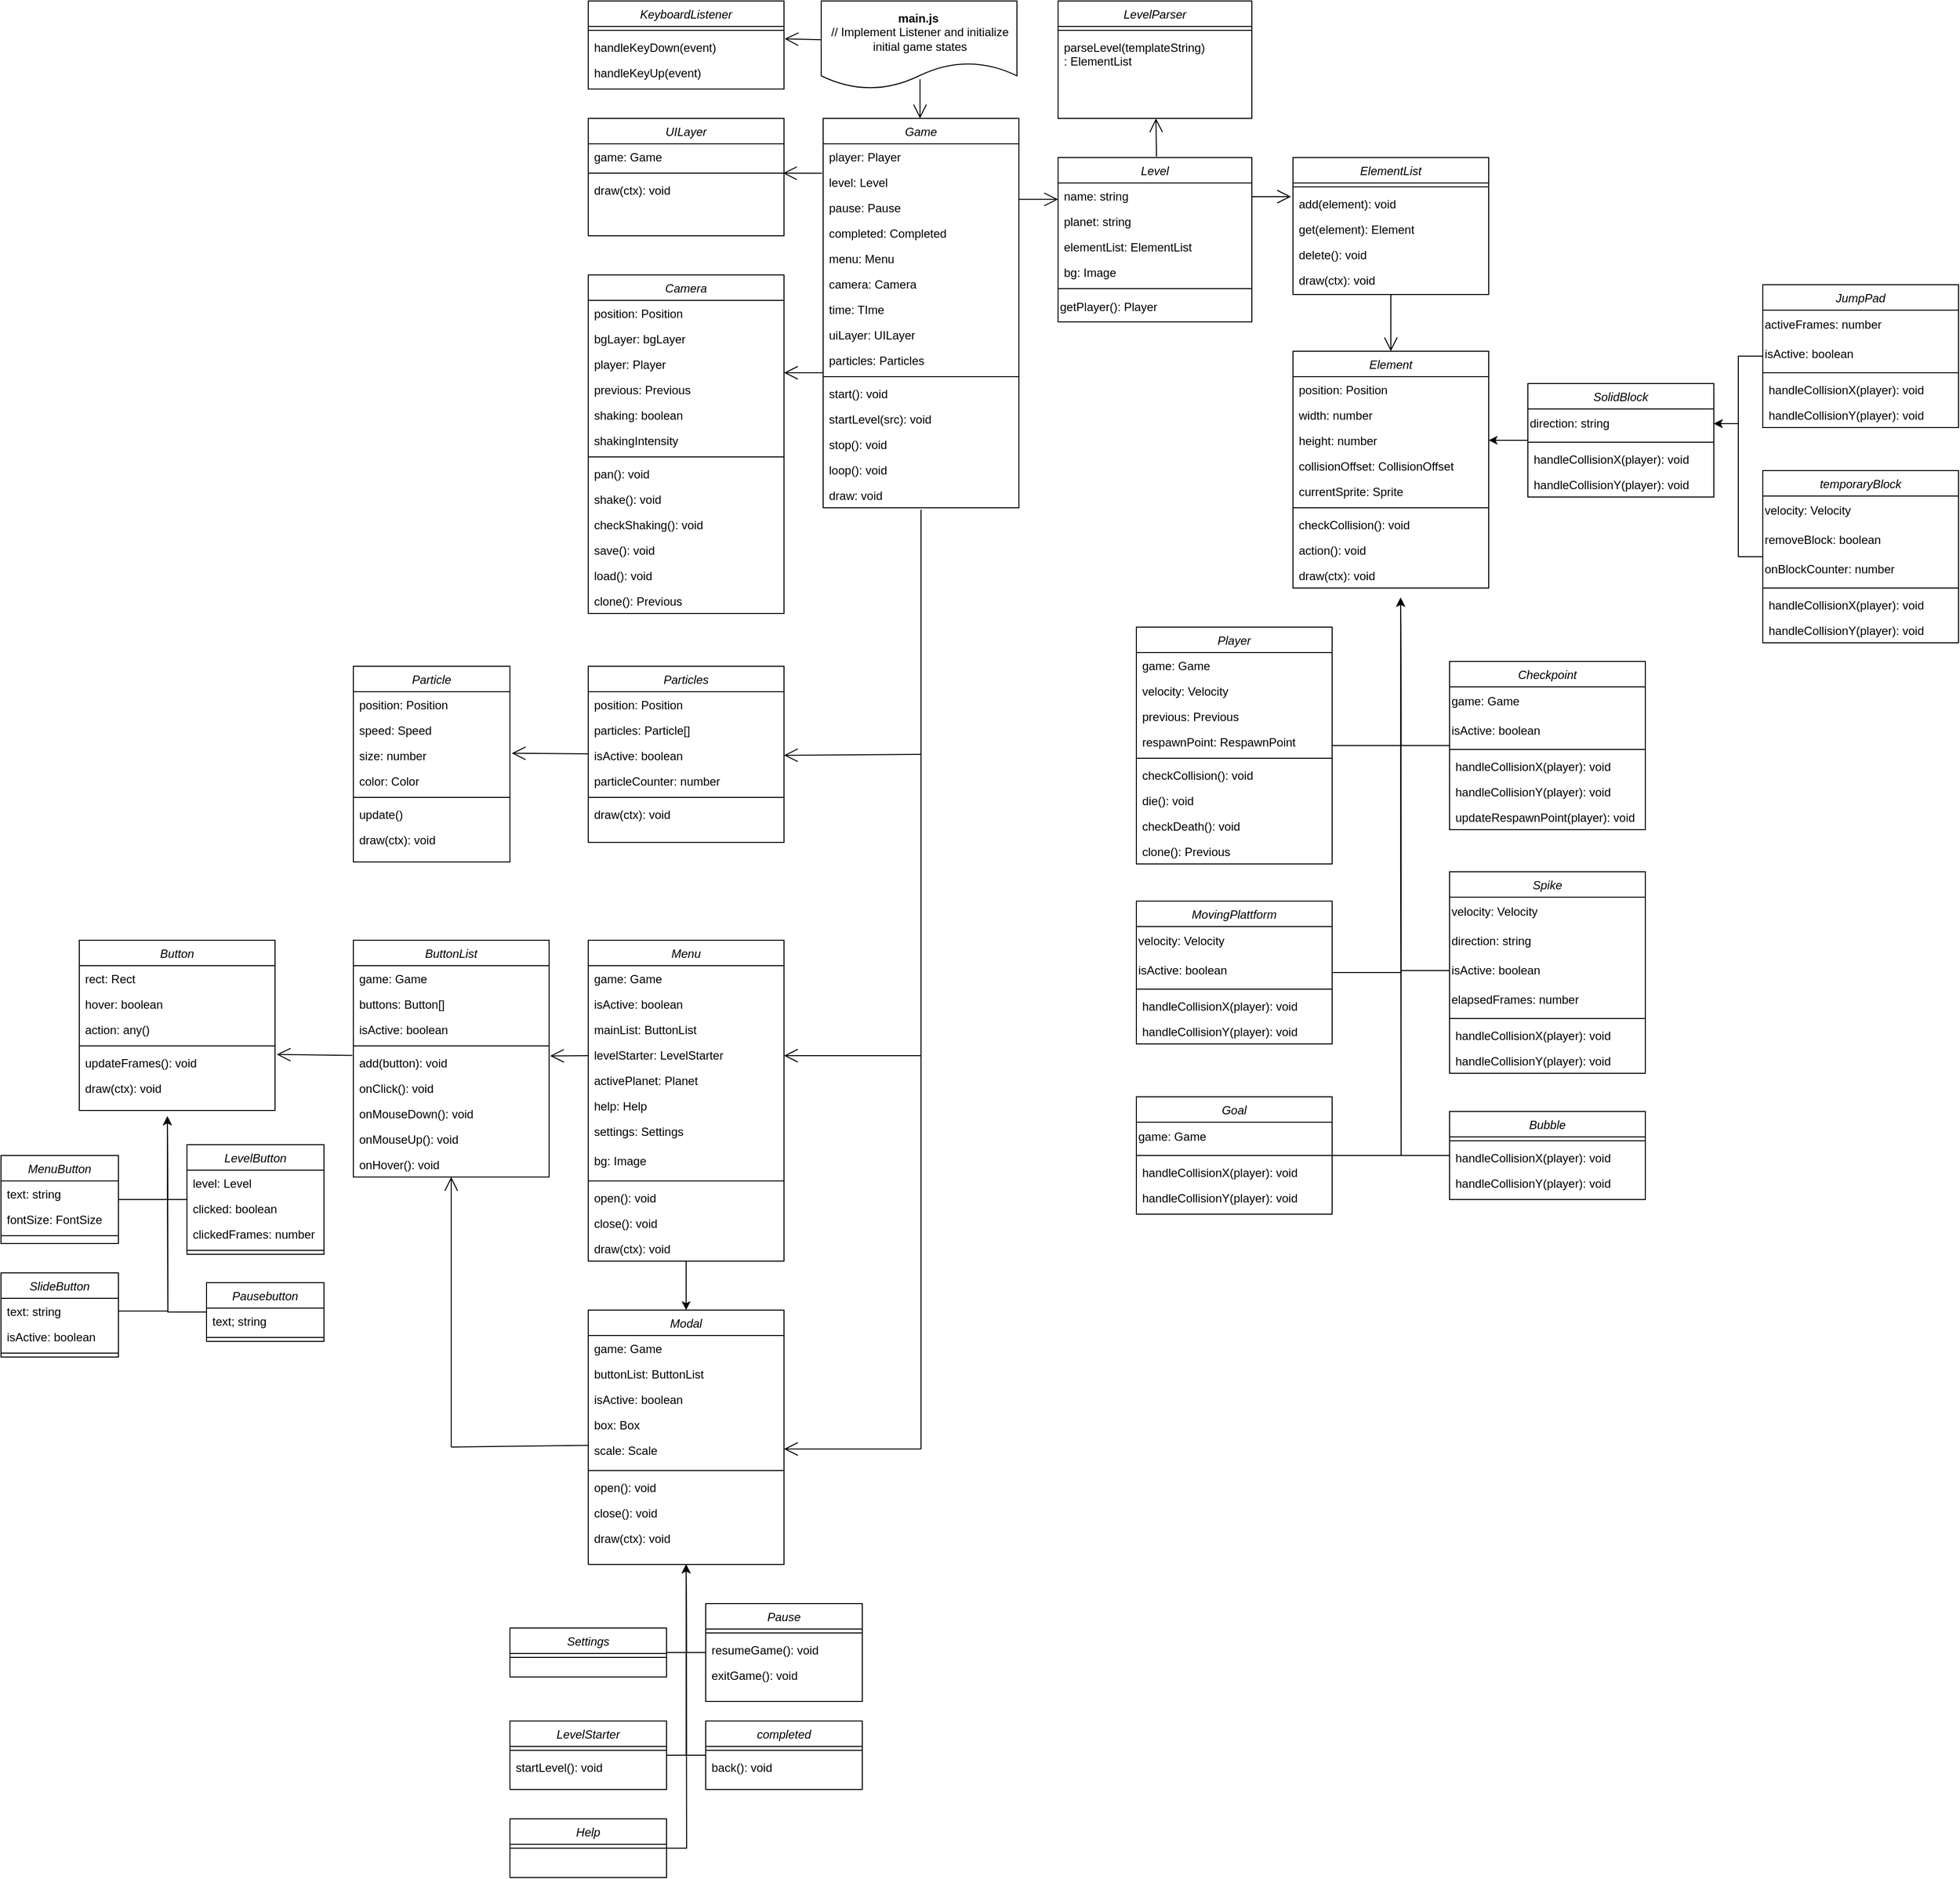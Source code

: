 <mxfile version="24.4.14" type="device">
  <diagram id="C5RBs43oDa-KdzZeNtuy" name="Page-1">
    <mxGraphModel dx="2152" dy="722" grid="1" gridSize="10" guides="1" tooltips="1" connect="1" arrows="1" fold="1" page="1" pageScale="1" pageWidth="827" pageHeight="1169" math="0" shadow="0">
      <root>
        <mxCell id="WIyWlLk6GJQsqaUBKTNV-0" />
        <mxCell id="WIyWlLk6GJQsqaUBKTNV-1" parent="WIyWlLk6GJQsqaUBKTNV-0" />
        <mxCell id="Org-8UrxnJ-0LRvEKa38-3" value="Game" style="swimlane;fontStyle=2;align=center;verticalAlign=top;childLayout=stackLayout;horizontal=1;startSize=26;horizontalStack=0;resizeParent=1;resizeLast=0;collapsible=1;marginBottom=0;rounded=0;shadow=0;strokeWidth=1;" parent="WIyWlLk6GJQsqaUBKTNV-1" vertex="1">
          <mxGeometry x="240" y="120" width="200" height="398" as="geometry">
            <mxRectangle x="230" y="140" width="160" height="26" as="alternateBounds" />
          </mxGeometry>
        </mxCell>
        <mxCell id="Org-8UrxnJ-0LRvEKa38-4" value="player: Player" style="text;align=left;verticalAlign=top;spacingLeft=4;spacingRight=4;overflow=hidden;rotatable=0;points=[[0,0.5],[1,0.5]];portConstraint=eastwest;" parent="Org-8UrxnJ-0LRvEKa38-3" vertex="1">
          <mxGeometry y="26" width="200" height="26" as="geometry" />
        </mxCell>
        <mxCell id="Org-8UrxnJ-0LRvEKa38-7" value="level: Level" style="text;align=left;verticalAlign=top;spacingLeft=4;spacingRight=4;overflow=hidden;rotatable=0;points=[[0,0.5],[1,0.5]];portConstraint=eastwest;rounded=0;shadow=0;html=0;" parent="Org-8UrxnJ-0LRvEKa38-3" vertex="1">
          <mxGeometry y="52" width="200" height="26" as="geometry" />
        </mxCell>
        <mxCell id="mGKaEzGcCz-FGhNLGCtV-9" value="pause: Pause" style="text;align=left;verticalAlign=top;spacingLeft=4;spacingRight=4;overflow=hidden;rotatable=0;points=[[0,0.5],[1,0.5]];portConstraint=eastwest;rounded=0;shadow=0;html=0;" parent="Org-8UrxnJ-0LRvEKa38-3" vertex="1">
          <mxGeometry y="78" width="200" height="26" as="geometry" />
        </mxCell>
        <mxCell id="mGKaEzGcCz-FGhNLGCtV-330" value="completed: Completed" style="text;align=left;verticalAlign=top;spacingLeft=4;spacingRight=4;overflow=hidden;rotatable=0;points=[[0,0.5],[1,0.5]];portConstraint=eastwest;rounded=0;shadow=0;html=0;" parent="Org-8UrxnJ-0LRvEKa38-3" vertex="1">
          <mxGeometry y="104" width="200" height="26" as="geometry" />
        </mxCell>
        <mxCell id="mGKaEzGcCz-FGhNLGCtV-8" value="menu: Menu" style="text;align=left;verticalAlign=top;spacingLeft=4;spacingRight=4;overflow=hidden;rotatable=0;points=[[0,0.5],[1,0.5]];portConstraint=eastwest;rounded=0;shadow=0;html=0;" parent="Org-8UrxnJ-0LRvEKa38-3" vertex="1">
          <mxGeometry y="130" width="200" height="26" as="geometry" />
        </mxCell>
        <mxCell id="mGKaEzGcCz-FGhNLGCtV-11" value="camera: Camera" style="text;align=left;verticalAlign=top;spacingLeft=4;spacingRight=4;overflow=hidden;rotatable=0;points=[[0,0.5],[1,0.5]];portConstraint=eastwest;rounded=0;shadow=0;html=0;" parent="Org-8UrxnJ-0LRvEKa38-3" vertex="1">
          <mxGeometry y="156" width="200" height="26" as="geometry" />
        </mxCell>
        <mxCell id="mGKaEzGcCz-FGhNLGCtV-12" value="time: TIme" style="text;align=left;verticalAlign=top;spacingLeft=4;spacingRight=4;overflow=hidden;rotatable=0;points=[[0,0.5],[1,0.5]];portConstraint=eastwest;rounded=0;shadow=0;html=0;" parent="Org-8UrxnJ-0LRvEKa38-3" vertex="1">
          <mxGeometry y="182" width="200" height="26" as="geometry" />
        </mxCell>
        <mxCell id="mGKaEzGcCz-FGhNLGCtV-13" value="uiLayer: UILayer" style="text;align=left;verticalAlign=top;spacingLeft=4;spacingRight=4;overflow=hidden;rotatable=0;points=[[0,0.5],[1,0.5]];portConstraint=eastwest;rounded=0;shadow=0;html=0;" parent="Org-8UrxnJ-0LRvEKa38-3" vertex="1">
          <mxGeometry y="208" width="200" height="26" as="geometry" />
        </mxCell>
        <mxCell id="mGKaEzGcCz-FGhNLGCtV-15" value="particles: Particles" style="text;align=left;verticalAlign=top;spacingLeft=4;spacingRight=4;overflow=hidden;rotatable=0;points=[[0,0.5],[1,0.5]];portConstraint=eastwest;rounded=0;shadow=0;html=0;" parent="Org-8UrxnJ-0LRvEKa38-3" vertex="1">
          <mxGeometry y="234" width="200" height="26" as="geometry" />
        </mxCell>
        <mxCell id="Org-8UrxnJ-0LRvEKa38-10" value="" style="line;html=1;strokeWidth=1;align=left;verticalAlign=middle;spacingTop=-1;spacingLeft=3;spacingRight=3;rotatable=0;labelPosition=right;points=[];portConstraint=eastwest;" parent="Org-8UrxnJ-0LRvEKa38-3" vertex="1">
          <mxGeometry y="260" width="200" height="8" as="geometry" />
        </mxCell>
        <mxCell id="Org-8UrxnJ-0LRvEKa38-12" value="start(): void" style="text;align=left;verticalAlign=top;spacingLeft=4;spacingRight=4;overflow=hidden;rotatable=0;points=[[0,0.5],[1,0.5]];portConstraint=eastwest;" parent="Org-8UrxnJ-0LRvEKa38-3" vertex="1">
          <mxGeometry y="268" width="200" height="26" as="geometry" />
        </mxCell>
        <mxCell id="mGKaEzGcCz-FGhNLGCtV-2" value="startLevel(src): void" style="text;align=left;verticalAlign=top;spacingLeft=4;spacingRight=4;overflow=hidden;rotatable=0;points=[[0,0.5],[1,0.5]];portConstraint=eastwest;" parent="Org-8UrxnJ-0LRvEKa38-3" vertex="1">
          <mxGeometry y="294" width="200" height="26" as="geometry" />
        </mxCell>
        <mxCell id="Org-8UrxnJ-0LRvEKa38-13" value="stop(): void" style="text;align=left;verticalAlign=top;spacingLeft=4;spacingRight=4;overflow=hidden;rotatable=0;points=[[0,0.5],[1,0.5]];portConstraint=eastwest;" parent="Org-8UrxnJ-0LRvEKa38-3" vertex="1">
          <mxGeometry y="320" width="200" height="26" as="geometry" />
        </mxCell>
        <mxCell id="mGKaEzGcCz-FGhNLGCtV-4" value="loop(): void" style="text;align=left;verticalAlign=top;spacingLeft=4;spacingRight=4;overflow=hidden;rotatable=0;points=[[0,0.5],[1,0.5]];portConstraint=eastwest;" parent="Org-8UrxnJ-0LRvEKa38-3" vertex="1">
          <mxGeometry y="346" width="200" height="26" as="geometry" />
        </mxCell>
        <mxCell id="mGKaEzGcCz-FGhNLGCtV-0" value="draw: void" style="text;align=left;verticalAlign=top;spacingLeft=4;spacingRight=4;overflow=hidden;rotatable=0;points=[[0,0.5],[1,0.5]];portConstraint=eastwest;" parent="Org-8UrxnJ-0LRvEKa38-3" vertex="1">
          <mxGeometry y="372" width="200" height="26" as="geometry" />
        </mxCell>
        <mxCell id="Org-8UrxnJ-0LRvEKa38-31" value="Level" style="swimlane;fontStyle=2;align=center;verticalAlign=top;childLayout=stackLayout;horizontal=1;startSize=26;horizontalStack=0;resizeParent=1;resizeLast=0;collapsible=1;marginBottom=0;rounded=0;shadow=0;strokeWidth=1;" parent="WIyWlLk6GJQsqaUBKTNV-1" vertex="1">
          <mxGeometry x="480" y="160" width="198" height="168" as="geometry">
            <mxRectangle x="230" y="140" width="160" height="26" as="alternateBounds" />
          </mxGeometry>
        </mxCell>
        <mxCell id="Org-8UrxnJ-0LRvEKa38-32" value="name: string" style="text;align=left;verticalAlign=top;spacingLeft=4;spacingRight=4;overflow=hidden;rotatable=0;points=[[0,0.5],[1,0.5]];portConstraint=eastwest;" parent="Org-8UrxnJ-0LRvEKa38-31" vertex="1">
          <mxGeometry y="26" width="198" height="26" as="geometry" />
        </mxCell>
        <mxCell id="mGKaEzGcCz-FGhNLGCtV-160" value="planet: string" style="text;align=left;verticalAlign=top;spacingLeft=4;spacingRight=4;overflow=hidden;rotatable=0;points=[[0,0.5],[1,0.5]];portConstraint=eastwest;" parent="Org-8UrxnJ-0LRvEKa38-31" vertex="1">
          <mxGeometry y="52" width="198" height="26" as="geometry" />
        </mxCell>
        <mxCell id="Org-8UrxnJ-0LRvEKa38-33" value="elementList: ElementList" style="text;align=left;verticalAlign=top;spacingLeft=4;spacingRight=4;overflow=hidden;rotatable=0;points=[[0,0.5],[1,0.5]];portConstraint=eastwest;rounded=0;shadow=0;html=0;" parent="Org-8UrxnJ-0LRvEKa38-31" vertex="1">
          <mxGeometry y="78" width="198" height="26" as="geometry" />
        </mxCell>
        <mxCell id="mGKaEzGcCz-FGhNLGCtV-6" value="bg: Image" style="text;align=left;verticalAlign=top;spacingLeft=4;spacingRight=4;overflow=hidden;rotatable=0;points=[[0,0.5],[1,0.5]];portConstraint=eastwest;rounded=0;shadow=0;html=0;" parent="Org-8UrxnJ-0LRvEKa38-31" vertex="1">
          <mxGeometry y="104" width="198" height="26" as="geometry" />
        </mxCell>
        <mxCell id="Org-8UrxnJ-0LRvEKa38-34" value="" style="line;html=1;strokeWidth=1;align=left;verticalAlign=middle;spacingTop=-1;spacingLeft=3;spacingRight=3;rotatable=0;labelPosition=right;points=[];portConstraint=eastwest;" parent="Org-8UrxnJ-0LRvEKa38-31" vertex="1">
          <mxGeometry y="130" width="198" height="8" as="geometry" />
        </mxCell>
        <mxCell id="mGKaEzGcCz-FGhNLGCtV-130" value="getPlayer(): Player" style="text;html=1;align=left;verticalAlign=middle;whiteSpace=wrap;rounded=0;" parent="Org-8UrxnJ-0LRvEKa38-31" vertex="1">
          <mxGeometry y="138" width="198" height="30" as="geometry" />
        </mxCell>
        <mxCell id="Org-8UrxnJ-0LRvEKa38-37" value="ElementList" style="swimlane;fontStyle=2;align=center;verticalAlign=top;childLayout=stackLayout;horizontal=1;startSize=26;horizontalStack=0;resizeParent=1;resizeLast=0;collapsible=1;marginBottom=0;rounded=0;shadow=0;strokeWidth=1;" parent="WIyWlLk6GJQsqaUBKTNV-1" vertex="1">
          <mxGeometry x="720" y="160" width="200" height="140" as="geometry">
            <mxRectangle x="230" y="140" width="160" height="26" as="alternateBounds" />
          </mxGeometry>
        </mxCell>
        <mxCell id="Org-8UrxnJ-0LRvEKa38-38" value="" style="line;html=1;strokeWidth=1;align=left;verticalAlign=middle;spacingTop=-1;spacingLeft=3;spacingRight=3;rotatable=0;labelPosition=right;points=[];portConstraint=eastwest;" parent="Org-8UrxnJ-0LRvEKa38-37" vertex="1">
          <mxGeometry y="26" width="200" height="8" as="geometry" />
        </mxCell>
        <mxCell id="Org-8UrxnJ-0LRvEKa38-39" value="add(element): void" style="text;align=left;verticalAlign=top;spacingLeft=4;spacingRight=4;overflow=hidden;rotatable=0;points=[[0,0.5],[1,0.5]];portConstraint=eastwest;" parent="Org-8UrxnJ-0LRvEKa38-37" vertex="1">
          <mxGeometry y="34" width="200" height="26" as="geometry" />
        </mxCell>
        <mxCell id="Org-8UrxnJ-0LRvEKa38-41" value="get(element): Element" style="text;align=left;verticalAlign=top;spacingLeft=4;spacingRight=4;overflow=hidden;rotatable=0;points=[[0,0.5],[1,0.5]];portConstraint=eastwest;" parent="Org-8UrxnJ-0LRvEKa38-37" vertex="1">
          <mxGeometry y="60" width="200" height="26" as="geometry" />
        </mxCell>
        <mxCell id="Org-8UrxnJ-0LRvEKa38-42" value="delete(): void" style="text;align=left;verticalAlign=top;spacingLeft=4;spacingRight=4;overflow=hidden;rotatable=0;points=[[0,0.5],[1,0.5]];portConstraint=eastwest;" parent="Org-8UrxnJ-0LRvEKa38-37" vertex="1">
          <mxGeometry y="86" width="200" height="26" as="geometry" />
        </mxCell>
        <mxCell id="Org-8UrxnJ-0LRvEKa38-40" value="draw(ctx): void" style="text;align=left;verticalAlign=top;spacingLeft=4;spacingRight=4;overflow=hidden;rotatable=0;points=[[0,0.5],[1,0.5]];portConstraint=eastwest;" parent="Org-8UrxnJ-0LRvEKa38-37" vertex="1">
          <mxGeometry y="112" width="200" height="26" as="geometry" />
        </mxCell>
        <mxCell id="Org-8UrxnJ-0LRvEKa38-44" value="KeyboardListener" style="swimlane;fontStyle=2;align=center;verticalAlign=top;childLayout=stackLayout;horizontal=1;startSize=26;horizontalStack=0;resizeParent=1;resizeLast=0;collapsible=1;marginBottom=0;rounded=0;shadow=0;strokeWidth=1;" parent="WIyWlLk6GJQsqaUBKTNV-1" vertex="1">
          <mxGeometry width="200" height="90" as="geometry">
            <mxRectangle x="230" y="140" width="160" height="26" as="alternateBounds" />
          </mxGeometry>
        </mxCell>
        <mxCell id="Org-8UrxnJ-0LRvEKa38-45" value="" style="line;html=1;strokeWidth=1;align=left;verticalAlign=middle;spacingTop=-1;spacingLeft=3;spacingRight=3;rotatable=0;labelPosition=right;points=[];portConstraint=eastwest;" parent="Org-8UrxnJ-0LRvEKa38-44" vertex="1">
          <mxGeometry y="26" width="200" height="8" as="geometry" />
        </mxCell>
        <mxCell id="Org-8UrxnJ-0LRvEKa38-46" value="handleKeyDown(event)" style="text;align=left;verticalAlign=top;spacingLeft=4;spacingRight=4;overflow=hidden;rotatable=0;points=[[0,0.5],[1,0.5]];portConstraint=eastwest;" parent="Org-8UrxnJ-0LRvEKa38-44" vertex="1">
          <mxGeometry y="34" width="200" height="26" as="geometry" />
        </mxCell>
        <mxCell id="Org-8UrxnJ-0LRvEKa38-47" value="handleKeyUp(event)" style="text;align=left;verticalAlign=top;spacingLeft=4;spacingRight=4;overflow=hidden;rotatable=0;points=[[0,0.5],[1,0.5]];portConstraint=eastwest;" parent="Org-8UrxnJ-0LRvEKa38-44" vertex="1">
          <mxGeometry y="60" width="200" height="26" as="geometry" />
        </mxCell>
        <mxCell id="Org-8UrxnJ-0LRvEKa38-60" value="&lt;div style=&quot;text-align: center;&quot;&gt;&lt;span style=&quot;background-color: initial; text-align: left;&quot;&gt;&lt;b&gt;main.js&amp;nbsp;&lt;/b&gt;&lt;/span&gt;&lt;/div&gt;&lt;div style=&quot;text-align: center;&quot;&gt;&lt;span style=&quot;background-color: initial; text-align: left;&quot;&gt;// Implement Listener and initialize initial game states&lt;/span&gt;&lt;br&gt;&lt;/div&gt;" style="shape=document;whiteSpace=wrap;html=1;boundedLbl=1;align=left;" parent="WIyWlLk6GJQsqaUBKTNV-1" vertex="1">
          <mxGeometry x="238" width="200" height="90" as="geometry" />
        </mxCell>
        <mxCell id="SgbTFx14ukRL6nTdBQBi-4" value="Element" style="swimlane;fontStyle=2;align=center;verticalAlign=top;childLayout=stackLayout;horizontal=1;startSize=26;horizontalStack=0;resizeParent=1;resizeLast=0;collapsible=1;marginBottom=0;rounded=0;shadow=0;strokeWidth=1;" parent="WIyWlLk6GJQsqaUBKTNV-1" vertex="1">
          <mxGeometry x="720" y="358" width="200" height="242" as="geometry">
            <mxRectangle x="230" y="140" width="160" height="26" as="alternateBounds" />
          </mxGeometry>
        </mxCell>
        <mxCell id="SgbTFx14ukRL6nTdBQBi-5" value="position: Position" style="text;align=left;verticalAlign=top;spacingLeft=4;spacingRight=4;overflow=hidden;rotatable=0;points=[[0,0.5],[1,0.5]];portConstraint=eastwest;" parent="SgbTFx14ukRL6nTdBQBi-4" vertex="1">
          <mxGeometry y="26" width="200" height="26" as="geometry" />
        </mxCell>
        <mxCell id="SgbTFx14ukRL6nTdBQBi-6" value="width: number" style="text;align=left;verticalAlign=top;spacingLeft=4;spacingRight=4;overflow=hidden;rotatable=0;points=[[0,0.5],[1,0.5]];portConstraint=eastwest;rounded=0;shadow=0;html=0;" parent="SgbTFx14ukRL6nTdBQBi-4" vertex="1">
          <mxGeometry y="52" width="200" height="26" as="geometry" />
        </mxCell>
        <mxCell id="mGKaEzGcCz-FGhNLGCtV-17" value="height: number" style="text;align=left;verticalAlign=top;spacingLeft=4;spacingRight=4;overflow=hidden;rotatable=0;points=[[0,0.5],[1,0.5]];portConstraint=eastwest;rounded=0;shadow=0;html=0;" parent="SgbTFx14ukRL6nTdBQBi-4" vertex="1">
          <mxGeometry y="78" width="200" height="26" as="geometry" />
        </mxCell>
        <mxCell id="mGKaEzGcCz-FGhNLGCtV-45" value="collisionOffset: CollisionOffset" style="text;align=left;verticalAlign=top;spacingLeft=4;spacingRight=4;overflow=hidden;rotatable=0;points=[[0,0.5],[1,0.5]];portConstraint=eastwest;rounded=0;shadow=0;html=0;" parent="SgbTFx14ukRL6nTdBQBi-4" vertex="1">
          <mxGeometry y="104" width="200" height="26" as="geometry" />
        </mxCell>
        <mxCell id="mGKaEzGcCz-FGhNLGCtV-91" value="currentSprite: Sprite" style="text;align=left;verticalAlign=top;spacingLeft=4;spacingRight=4;overflow=hidden;rotatable=0;points=[[0,0.5],[1,0.5]];portConstraint=eastwest;rounded=0;shadow=0;html=0;" parent="SgbTFx14ukRL6nTdBQBi-4" vertex="1">
          <mxGeometry y="130" width="200" height="26" as="geometry" />
        </mxCell>
        <mxCell id="SgbTFx14ukRL6nTdBQBi-10" value="" style="line;html=1;strokeWidth=1;align=left;verticalAlign=middle;spacingTop=-1;spacingLeft=3;spacingRight=3;rotatable=0;labelPosition=right;points=[];portConstraint=eastwest;" parent="SgbTFx14ukRL6nTdBQBi-4" vertex="1">
          <mxGeometry y="156" width="200" height="8" as="geometry" />
        </mxCell>
        <mxCell id="SgbTFx14ukRL6nTdBQBi-57" value="checkCollision(): void" style="text;align=left;verticalAlign=top;spacingLeft=4;spacingRight=4;overflow=hidden;rotatable=0;points=[[0,0.5],[1,0.5]];portConstraint=eastwest;" parent="SgbTFx14ukRL6nTdBQBi-4" vertex="1">
          <mxGeometry y="164" width="200" height="26" as="geometry" />
        </mxCell>
        <mxCell id="SgbTFx14ukRL6nTdBQBi-56" value="action(): void" style="text;align=left;verticalAlign=top;spacingLeft=4;spacingRight=4;overflow=hidden;rotatable=0;points=[[0,0.5],[1,0.5]];portConstraint=eastwest;" parent="SgbTFx14ukRL6nTdBQBi-4" vertex="1">
          <mxGeometry y="190" width="200" height="26" as="geometry" />
        </mxCell>
        <mxCell id="SgbTFx14ukRL6nTdBQBi-11" value="draw(ctx): void" style="text;align=left;verticalAlign=top;spacingLeft=4;spacingRight=4;overflow=hidden;rotatable=0;points=[[0,0.5],[1,0.5]];portConstraint=eastwest;" parent="SgbTFx14ukRL6nTdBQBi-4" vertex="1">
          <mxGeometry y="216" width="200" height="26" as="geometry" />
        </mxCell>
        <mxCell id="SgbTFx14ukRL6nTdBQBi-23" value="LevelParser" style="swimlane;fontStyle=2;align=center;verticalAlign=top;childLayout=stackLayout;horizontal=1;startSize=26;horizontalStack=0;resizeParent=1;resizeLast=0;collapsible=1;marginBottom=0;rounded=0;shadow=0;strokeWidth=1;" parent="WIyWlLk6GJQsqaUBKTNV-1" vertex="1">
          <mxGeometry x="480" width="198" height="120" as="geometry">
            <mxRectangle x="230" y="140" width="160" height="26" as="alternateBounds" />
          </mxGeometry>
        </mxCell>
        <mxCell id="SgbTFx14ukRL6nTdBQBi-26" value="" style="line;html=1;strokeWidth=1;align=left;verticalAlign=middle;spacingTop=-1;spacingLeft=3;spacingRight=3;rotatable=0;labelPosition=right;points=[];portConstraint=eastwest;" parent="SgbTFx14ukRL6nTdBQBi-23" vertex="1">
          <mxGeometry y="26" width="198" height="8" as="geometry" />
        </mxCell>
        <mxCell id="SgbTFx14ukRL6nTdBQBi-27" value="parseLevel(templateString)&#xa;: ElementList" style="text;align=left;verticalAlign=top;spacingLeft=4;spacingRight=4;overflow=hidden;rotatable=0;points=[[0,0.5],[1,0.5]];portConstraint=eastwest;" parent="SgbTFx14ukRL6nTdBQBi-23" vertex="1">
          <mxGeometry y="34" width="198" height="36" as="geometry" />
        </mxCell>
        <mxCell id="SgbTFx14ukRL6nTdBQBi-50" value="" style="endArrow=open;endFill=1;endSize=12;html=1;rounded=0;exitX=0.5;exitY=1;exitDx=0;exitDy=0;entryX=0;entryY=0.25;entryDx=0;entryDy=0;entryPerimeter=0;" parent="WIyWlLk6GJQsqaUBKTNV-1" edge="1">
          <mxGeometry width="160" relative="1" as="geometry">
            <mxPoint x="440.0" y="202.76" as="sourcePoint" />
            <mxPoint x="480" y="202.76" as="targetPoint" />
          </mxGeometry>
        </mxCell>
        <mxCell id="SgbTFx14ukRL6nTdBQBi-53" value="" style="endArrow=open;endFill=1;endSize=12;html=1;rounded=0;exitX=-0.002;exitY=0.44;exitDx=0;exitDy=0;exitPerimeter=0;entryX=1.003;entryY=0.18;entryDx=0;entryDy=0;entryPerimeter=0;" parent="WIyWlLk6GJQsqaUBKTNV-1" source="Org-8UrxnJ-0LRvEKa38-60" target="Org-8UrxnJ-0LRvEKa38-46" edge="1">
          <mxGeometry width="160" relative="1" as="geometry">
            <mxPoint x="231" y="30" as="sourcePoint" />
            <mxPoint x="210" y="40" as="targetPoint" />
          </mxGeometry>
        </mxCell>
        <mxCell id="SgbTFx14ukRL6nTdBQBi-54" value="" style="endArrow=open;endFill=1;endSize=12;html=1;rounded=0;exitX=0.5;exitY=1;exitDx=0;exitDy=0;entryX=0.5;entryY=0;entryDx=0;entryDy=0;" parent="WIyWlLk6GJQsqaUBKTNV-1" edge="1">
          <mxGeometry width="160" relative="1" as="geometry">
            <mxPoint x="338.96" y="80" as="sourcePoint" />
            <mxPoint x="338.96" y="120" as="targetPoint" />
          </mxGeometry>
        </mxCell>
        <mxCell id="SgbTFx14ukRL6nTdBQBi-58" value="" style="endArrow=open;endFill=1;endSize=12;html=1;rounded=0;exitX=0.508;exitY=-0.005;exitDx=0;exitDy=0;exitPerimeter=0;" parent="WIyWlLk6GJQsqaUBKTNV-1" source="Org-8UrxnJ-0LRvEKa38-31" edge="1">
          <mxGeometry width="160" relative="1" as="geometry">
            <mxPoint x="579.86" y="126" as="sourcePoint" />
            <mxPoint x="580" y="120" as="targetPoint" />
          </mxGeometry>
        </mxCell>
        <mxCell id="mGKaEzGcCz-FGhNLGCtV-30" value="UILayer" style="swimlane;fontStyle=2;align=center;verticalAlign=top;childLayout=stackLayout;horizontal=1;startSize=26;horizontalStack=0;resizeParent=1;resizeLast=0;collapsible=1;marginBottom=0;rounded=0;shadow=0;strokeWidth=1;" parent="WIyWlLk6GJQsqaUBKTNV-1" vertex="1">
          <mxGeometry y="120" width="200" height="120" as="geometry">
            <mxRectangle x="230" y="140" width="160" height="26" as="alternateBounds" />
          </mxGeometry>
        </mxCell>
        <mxCell id="mGKaEzGcCz-FGhNLGCtV-31" value="game: Game" style="text;align=left;verticalAlign=top;spacingLeft=4;spacingRight=4;overflow=hidden;rotatable=0;points=[[0,0.5],[1,0.5]];portConstraint=eastwest;" parent="mGKaEzGcCz-FGhNLGCtV-30" vertex="1">
          <mxGeometry y="26" width="200" height="26" as="geometry" />
        </mxCell>
        <mxCell id="mGKaEzGcCz-FGhNLGCtV-39" value="" style="line;html=1;strokeWidth=1;align=left;verticalAlign=middle;spacingTop=-1;spacingLeft=3;spacingRight=3;rotatable=0;labelPosition=right;points=[];portConstraint=eastwest;" parent="mGKaEzGcCz-FGhNLGCtV-30" vertex="1">
          <mxGeometry y="52" width="200" height="8" as="geometry" />
        </mxCell>
        <mxCell id="mGKaEzGcCz-FGhNLGCtV-40" value="draw(ctx): void" style="text;align=left;verticalAlign=top;spacingLeft=4;spacingRight=4;overflow=hidden;rotatable=0;points=[[0,0.5],[1,0.5]];portConstraint=eastwest;" parent="mGKaEzGcCz-FGhNLGCtV-30" vertex="1">
          <mxGeometry y="60" width="200" height="26" as="geometry" />
        </mxCell>
        <mxCell id="mGKaEzGcCz-FGhNLGCtV-46" value="Particles" style="swimlane;fontStyle=2;align=center;verticalAlign=top;childLayout=stackLayout;horizontal=1;startSize=26;horizontalStack=0;resizeParent=1;resizeLast=0;collapsible=1;marginBottom=0;rounded=0;shadow=0;strokeWidth=1;" parent="WIyWlLk6GJQsqaUBKTNV-1" vertex="1">
          <mxGeometry y="680" width="200" height="180" as="geometry">
            <mxRectangle x="230" y="140" width="160" height="26" as="alternateBounds" />
          </mxGeometry>
        </mxCell>
        <mxCell id="_CQDNFKE1d8kuI8hIyVO-12" value="position: Position" style="text;align=left;verticalAlign=top;spacingLeft=4;spacingRight=4;overflow=hidden;rotatable=0;points=[[0,0.5],[1,0.5]];portConstraint=eastwest;" parent="mGKaEzGcCz-FGhNLGCtV-46" vertex="1">
          <mxGeometry y="26" width="200" height="26" as="geometry" />
        </mxCell>
        <mxCell id="mGKaEzGcCz-FGhNLGCtV-47" value="particles: Particle[]" style="text;align=left;verticalAlign=top;spacingLeft=4;spacingRight=4;overflow=hidden;rotatable=0;points=[[0,0.5],[1,0.5]];portConstraint=eastwest;" parent="mGKaEzGcCz-FGhNLGCtV-46" vertex="1">
          <mxGeometry y="52" width="200" height="26" as="geometry" />
        </mxCell>
        <mxCell id="mGKaEzGcCz-FGhNLGCtV-58" value="isActive: boolean" style="text;align=left;verticalAlign=top;spacingLeft=4;spacingRight=4;overflow=hidden;rotatable=0;points=[[0,0.5],[1,0.5]];portConstraint=eastwest;" parent="mGKaEzGcCz-FGhNLGCtV-46" vertex="1">
          <mxGeometry y="78" width="200" height="26" as="geometry" />
        </mxCell>
        <mxCell id="mGKaEzGcCz-FGhNLGCtV-48" value="particleCounter: number" style="text;align=left;verticalAlign=top;spacingLeft=4;spacingRight=4;overflow=hidden;rotatable=0;points=[[0,0.5],[1,0.5]];portConstraint=eastwest;rounded=0;shadow=0;html=0;" parent="mGKaEzGcCz-FGhNLGCtV-46" vertex="1">
          <mxGeometry y="104" width="200" height="26" as="geometry" />
        </mxCell>
        <mxCell id="mGKaEzGcCz-FGhNLGCtV-53" value="" style="line;html=1;strokeWidth=1;align=left;verticalAlign=middle;spacingTop=-1;spacingLeft=3;spacingRight=3;rotatable=0;labelPosition=right;points=[];portConstraint=eastwest;" parent="mGKaEzGcCz-FGhNLGCtV-46" vertex="1">
          <mxGeometry y="130" width="200" height="8" as="geometry" />
        </mxCell>
        <mxCell id="mGKaEzGcCz-FGhNLGCtV-54" value="draw(ctx): void" style="text;align=left;verticalAlign=top;spacingLeft=4;spacingRight=4;overflow=hidden;rotatable=0;points=[[0,0.5],[1,0.5]];portConstraint=eastwest;" parent="mGKaEzGcCz-FGhNLGCtV-46" vertex="1">
          <mxGeometry y="138" width="200" height="26" as="geometry" />
        </mxCell>
        <mxCell id="mGKaEzGcCz-FGhNLGCtV-59" value="Camera" style="swimlane;fontStyle=2;align=center;verticalAlign=top;childLayout=stackLayout;horizontal=1;startSize=26;horizontalStack=0;resizeParent=1;resizeLast=0;collapsible=1;marginBottom=0;rounded=0;shadow=0;strokeWidth=1;" parent="WIyWlLk6GJQsqaUBKTNV-1" vertex="1">
          <mxGeometry y="280" width="200" height="346" as="geometry">
            <mxRectangle x="230" y="140" width="160" height="26" as="alternateBounds" />
          </mxGeometry>
        </mxCell>
        <mxCell id="mGKaEzGcCz-FGhNLGCtV-60" value="position: Position" style="text;align=left;verticalAlign=top;spacingLeft=4;spacingRight=4;overflow=hidden;rotatable=0;points=[[0,0.5],[1,0.5]];portConstraint=eastwest;" parent="mGKaEzGcCz-FGhNLGCtV-59" vertex="1">
          <mxGeometry y="26" width="200" height="26" as="geometry" />
        </mxCell>
        <mxCell id="mGKaEzGcCz-FGhNLGCtV-61" value="bgLayer: bgLayer" style="text;align=left;verticalAlign=top;spacingLeft=4;spacingRight=4;overflow=hidden;rotatable=0;points=[[0,0.5],[1,0.5]];portConstraint=eastwest;" parent="mGKaEzGcCz-FGhNLGCtV-59" vertex="1">
          <mxGeometry y="52" width="200" height="26" as="geometry" />
        </mxCell>
        <mxCell id="mGKaEzGcCz-FGhNLGCtV-185" value="player: Player" style="text;align=left;verticalAlign=top;spacingLeft=4;spacingRight=4;overflow=hidden;rotatable=0;points=[[0,0.5],[1,0.5]];portConstraint=eastwest;" parent="mGKaEzGcCz-FGhNLGCtV-59" vertex="1">
          <mxGeometry y="78" width="200" height="26" as="geometry" />
        </mxCell>
        <mxCell id="mGKaEzGcCz-FGhNLGCtV-73" value="previous: Previous" style="text;align=left;verticalAlign=top;spacingLeft=4;spacingRight=4;overflow=hidden;rotatable=0;points=[[0,0.5],[1,0.5]];portConstraint=eastwest;" parent="mGKaEzGcCz-FGhNLGCtV-59" vertex="1">
          <mxGeometry y="104" width="200" height="26" as="geometry" />
        </mxCell>
        <mxCell id="mGKaEzGcCz-FGhNLGCtV-62" value="shaking: boolean" style="text;align=left;verticalAlign=top;spacingLeft=4;spacingRight=4;overflow=hidden;rotatable=0;points=[[0,0.5],[1,0.5]];portConstraint=eastwest;rounded=0;shadow=0;html=0;" parent="mGKaEzGcCz-FGhNLGCtV-59" vertex="1">
          <mxGeometry y="130" width="200" height="26" as="geometry" />
        </mxCell>
        <mxCell id="mGKaEzGcCz-FGhNLGCtV-63" value="shakingIntensity" style="text;align=left;verticalAlign=top;spacingLeft=4;spacingRight=4;overflow=hidden;rotatable=0;points=[[0,0.5],[1,0.5]];portConstraint=eastwest;rounded=0;shadow=0;html=0;" parent="mGKaEzGcCz-FGhNLGCtV-59" vertex="1">
          <mxGeometry y="156" width="200" height="26" as="geometry" />
        </mxCell>
        <mxCell id="mGKaEzGcCz-FGhNLGCtV-64" value="" style="line;html=1;strokeWidth=1;align=left;verticalAlign=middle;spacingTop=-1;spacingLeft=3;spacingRight=3;rotatable=0;labelPosition=right;points=[];portConstraint=eastwest;" parent="mGKaEzGcCz-FGhNLGCtV-59" vertex="1">
          <mxGeometry y="182" width="200" height="8" as="geometry" />
        </mxCell>
        <mxCell id="mGKaEzGcCz-FGhNLGCtV-65" value="pan(): void" style="text;align=left;verticalAlign=top;spacingLeft=4;spacingRight=4;overflow=hidden;rotatable=0;points=[[0,0.5],[1,0.5]];portConstraint=eastwest;" parent="mGKaEzGcCz-FGhNLGCtV-59" vertex="1">
          <mxGeometry y="190" width="200" height="26" as="geometry" />
        </mxCell>
        <mxCell id="mGKaEzGcCz-FGhNLGCtV-66" value="shake(): void" style="text;align=left;verticalAlign=top;spacingLeft=4;spacingRight=4;overflow=hidden;rotatable=0;points=[[0,0.5],[1,0.5]];portConstraint=eastwest;" parent="mGKaEzGcCz-FGhNLGCtV-59" vertex="1">
          <mxGeometry y="216" width="200" height="26" as="geometry" />
        </mxCell>
        <mxCell id="mGKaEzGcCz-FGhNLGCtV-71" value="checkShaking(): void" style="text;align=left;verticalAlign=top;spacingLeft=4;spacingRight=4;overflow=hidden;rotatable=0;points=[[0,0.5],[1,0.5]];portConstraint=eastwest;" parent="mGKaEzGcCz-FGhNLGCtV-59" vertex="1">
          <mxGeometry y="242" width="200" height="26" as="geometry" />
        </mxCell>
        <mxCell id="mGKaEzGcCz-FGhNLGCtV-75" value="save(): void" style="text;align=left;verticalAlign=top;spacingLeft=4;spacingRight=4;overflow=hidden;rotatable=0;points=[[0,0.5],[1,0.5]];portConstraint=eastwest;" parent="mGKaEzGcCz-FGhNLGCtV-59" vertex="1">
          <mxGeometry y="268" width="200" height="26" as="geometry" />
        </mxCell>
        <mxCell id="mGKaEzGcCz-FGhNLGCtV-76" value="load(): void" style="text;align=left;verticalAlign=top;spacingLeft=4;spacingRight=4;overflow=hidden;rotatable=0;points=[[0,0.5],[1,0.5]];portConstraint=eastwest;" parent="mGKaEzGcCz-FGhNLGCtV-59" vertex="1">
          <mxGeometry y="294" width="200" height="26" as="geometry" />
        </mxCell>
        <mxCell id="mGKaEzGcCz-FGhNLGCtV-77" value="clone(): Previous" style="text;align=left;verticalAlign=top;spacingLeft=4;spacingRight=4;overflow=hidden;rotatable=0;points=[[0,0.5],[1,0.5]];portConstraint=eastwest;" parent="mGKaEzGcCz-FGhNLGCtV-59" vertex="1">
          <mxGeometry y="320" width="200" height="26" as="geometry" />
        </mxCell>
        <mxCell id="mGKaEzGcCz-FGhNLGCtV-173" style="edgeStyle=orthogonalEdgeStyle;rounded=0;orthogonalLoop=1;jettySize=auto;html=1;" parent="WIyWlLk6GJQsqaUBKTNV-1" source="mGKaEzGcCz-FGhNLGCtV-78" edge="1">
          <mxGeometry relative="1" as="geometry">
            <mxPoint x="830" y="610" as="targetPoint" />
          </mxGeometry>
        </mxCell>
        <mxCell id="mGKaEzGcCz-FGhNLGCtV-78" value="Player" style="swimlane;fontStyle=2;align=center;verticalAlign=top;childLayout=stackLayout;horizontal=1;startSize=26;horizontalStack=0;resizeParent=1;resizeLast=0;collapsible=1;marginBottom=0;rounded=0;shadow=0;strokeWidth=1;" parent="WIyWlLk6GJQsqaUBKTNV-1" vertex="1">
          <mxGeometry x="560" y="640" width="200" height="242" as="geometry">
            <mxRectangle x="230" y="140" width="160" height="26" as="alternateBounds" />
          </mxGeometry>
        </mxCell>
        <mxCell id="mGKaEzGcCz-FGhNLGCtV-94" value="game: Game" style="text;align=left;verticalAlign=top;spacingLeft=4;spacingRight=4;overflow=hidden;rotatable=0;points=[[0,0.5],[1,0.5]];portConstraint=eastwest;" parent="mGKaEzGcCz-FGhNLGCtV-78" vertex="1">
          <mxGeometry y="26" width="200" height="26" as="geometry" />
        </mxCell>
        <mxCell id="mGKaEzGcCz-FGhNLGCtV-79" value="velocity: Velocity" style="text;align=left;verticalAlign=top;spacingLeft=4;spacingRight=4;overflow=hidden;rotatable=0;points=[[0,0.5],[1,0.5]];portConstraint=eastwest;" parent="mGKaEzGcCz-FGhNLGCtV-78" vertex="1">
          <mxGeometry y="52" width="200" height="26" as="geometry" />
        </mxCell>
        <mxCell id="mGKaEzGcCz-FGhNLGCtV-80" value="previous: Previous" style="text;align=left;verticalAlign=top;spacingLeft=4;spacingRight=4;overflow=hidden;rotatable=0;points=[[0,0.5],[1,0.5]];portConstraint=eastwest;" parent="mGKaEzGcCz-FGhNLGCtV-78" vertex="1">
          <mxGeometry y="78" width="200" height="26" as="geometry" />
        </mxCell>
        <mxCell id="mGKaEzGcCz-FGhNLGCtV-95" value="respawnPoint: RespawnPoint" style="text;align=left;verticalAlign=top;spacingLeft=4;spacingRight=4;overflow=hidden;rotatable=0;points=[[0,0.5],[1,0.5]];portConstraint=eastwest;" parent="mGKaEzGcCz-FGhNLGCtV-78" vertex="1">
          <mxGeometry y="104" width="200" height="26" as="geometry" />
        </mxCell>
        <mxCell id="mGKaEzGcCz-FGhNLGCtV-84" value="" style="line;html=1;strokeWidth=1;align=left;verticalAlign=middle;spacingTop=-1;spacingLeft=3;spacingRight=3;rotatable=0;labelPosition=right;points=[];portConstraint=eastwest;" parent="mGKaEzGcCz-FGhNLGCtV-78" vertex="1">
          <mxGeometry y="130" width="200" height="8" as="geometry" />
        </mxCell>
        <mxCell id="mGKaEzGcCz-FGhNLGCtV-92" value="checkCollision(): void" style="text;align=left;verticalAlign=top;spacingLeft=4;spacingRight=4;overflow=hidden;rotatable=0;points=[[0,0.5],[1,0.5]];portConstraint=eastwest;" parent="mGKaEzGcCz-FGhNLGCtV-78" vertex="1">
          <mxGeometry y="138" width="200" height="26" as="geometry" />
        </mxCell>
        <mxCell id="mGKaEzGcCz-FGhNLGCtV-85" value="die(): void" style="text;align=left;verticalAlign=top;spacingLeft=4;spacingRight=4;overflow=hidden;rotatable=0;points=[[0,0.5],[1,0.5]];portConstraint=eastwest;" parent="mGKaEzGcCz-FGhNLGCtV-78" vertex="1">
          <mxGeometry y="164" width="200" height="26" as="geometry" />
        </mxCell>
        <mxCell id="mGKaEzGcCz-FGhNLGCtV-86" value="checkDeath(): void" style="text;align=left;verticalAlign=top;spacingLeft=4;spacingRight=4;overflow=hidden;rotatable=0;points=[[0,0.5],[1,0.5]];portConstraint=eastwest;" parent="mGKaEzGcCz-FGhNLGCtV-78" vertex="1">
          <mxGeometry y="190" width="200" height="26" as="geometry" />
        </mxCell>
        <mxCell id="mGKaEzGcCz-FGhNLGCtV-90" value="clone(): Previous" style="text;align=left;verticalAlign=top;spacingLeft=4;spacingRight=4;overflow=hidden;rotatable=0;points=[[0,0.5],[1,0.5]];portConstraint=eastwest;" parent="mGKaEzGcCz-FGhNLGCtV-78" vertex="1">
          <mxGeometry y="216" width="200" height="26" as="geometry" />
        </mxCell>
        <mxCell id="mGKaEzGcCz-FGhNLGCtV-177" style="edgeStyle=orthogonalEdgeStyle;rounded=0;orthogonalLoop=1;jettySize=auto;html=1;" parent="WIyWlLk6GJQsqaUBKTNV-1" source="mGKaEzGcCz-FGhNLGCtV-96" target="mGKaEzGcCz-FGhNLGCtV-17" edge="1">
          <mxGeometry relative="1" as="geometry" />
        </mxCell>
        <mxCell id="mGKaEzGcCz-FGhNLGCtV-96" value="SolidBlock" style="swimlane;fontStyle=2;align=center;verticalAlign=top;childLayout=stackLayout;horizontal=1;startSize=26;horizontalStack=0;resizeParent=1;resizeLast=0;collapsible=1;marginBottom=0;rounded=0;shadow=0;strokeWidth=1;" parent="WIyWlLk6GJQsqaUBKTNV-1" vertex="1">
          <mxGeometry x="960" y="391" width="190" height="116" as="geometry">
            <mxRectangle x="230" y="140" width="160" height="26" as="alternateBounds" />
          </mxGeometry>
        </mxCell>
        <mxCell id="mGKaEzGcCz-FGhNLGCtV-162" value="direction: string" style="text;html=1;align=left;verticalAlign=middle;whiteSpace=wrap;rounded=0;" parent="mGKaEzGcCz-FGhNLGCtV-96" vertex="1">
          <mxGeometry y="26" width="190" height="30" as="geometry" />
        </mxCell>
        <mxCell id="mGKaEzGcCz-FGhNLGCtV-103" value="" style="line;html=1;strokeWidth=1;align=left;verticalAlign=middle;spacingTop=-1;spacingLeft=3;spacingRight=3;rotatable=0;labelPosition=right;points=[];portConstraint=eastwest;" parent="mGKaEzGcCz-FGhNLGCtV-96" vertex="1">
          <mxGeometry y="56" width="190" height="8" as="geometry" />
        </mxCell>
        <mxCell id="mGKaEzGcCz-FGhNLGCtV-104" value="handleCollisionX(player): void" style="text;align=left;verticalAlign=top;spacingLeft=4;spacingRight=4;overflow=hidden;rotatable=0;points=[[0,0.5],[1,0.5]];portConstraint=eastwest;" parent="mGKaEzGcCz-FGhNLGCtV-96" vertex="1">
          <mxGeometry y="64" width="190" height="26" as="geometry" />
        </mxCell>
        <mxCell id="mGKaEzGcCz-FGhNLGCtV-105" value="handleCollisionY(player): void" style="text;align=left;verticalAlign=top;spacingLeft=4;spacingRight=4;overflow=hidden;rotatable=0;points=[[0,0.5],[1,0.5]];portConstraint=eastwest;" parent="mGKaEzGcCz-FGhNLGCtV-96" vertex="1">
          <mxGeometry y="90" width="190" height="26" as="geometry" />
        </mxCell>
        <mxCell id="mGKaEzGcCz-FGhNLGCtV-178" style="edgeStyle=orthogonalEdgeStyle;rounded=0;orthogonalLoop=1;jettySize=auto;html=1;" parent="WIyWlLk6GJQsqaUBKTNV-1" source="mGKaEzGcCz-FGhNLGCtV-107" target="mGKaEzGcCz-FGhNLGCtV-162" edge="1">
          <mxGeometry relative="1" as="geometry" />
        </mxCell>
        <mxCell id="mGKaEzGcCz-FGhNLGCtV-107" value="JumpPad" style="swimlane;fontStyle=2;align=center;verticalAlign=top;childLayout=stackLayout;horizontal=1;startSize=26;horizontalStack=0;resizeParent=1;resizeLast=0;collapsible=1;marginBottom=0;rounded=0;shadow=0;strokeWidth=1;" parent="WIyWlLk6GJQsqaUBKTNV-1" vertex="1">
          <mxGeometry x="1200" y="290" width="200" height="146" as="geometry">
            <mxRectangle x="230" y="140" width="160" height="26" as="alternateBounds" />
          </mxGeometry>
        </mxCell>
        <mxCell id="mGKaEzGcCz-FGhNLGCtV-111" value="activeFrames: number" style="text;html=1;align=left;verticalAlign=middle;whiteSpace=wrap;rounded=0;" parent="mGKaEzGcCz-FGhNLGCtV-107" vertex="1">
          <mxGeometry y="26" width="200" height="30" as="geometry" />
        </mxCell>
        <mxCell id="mGKaEzGcCz-FGhNLGCtV-112" value="isActive: boolean" style="text;html=1;align=left;verticalAlign=middle;whiteSpace=wrap;rounded=0;" parent="mGKaEzGcCz-FGhNLGCtV-107" vertex="1">
          <mxGeometry y="56" width="200" height="30" as="geometry" />
        </mxCell>
        <mxCell id="mGKaEzGcCz-FGhNLGCtV-108" value="" style="line;html=1;strokeWidth=1;align=left;verticalAlign=middle;spacingTop=-1;spacingLeft=3;spacingRight=3;rotatable=0;labelPosition=right;points=[];portConstraint=eastwest;" parent="mGKaEzGcCz-FGhNLGCtV-107" vertex="1">
          <mxGeometry y="86" width="200" height="8" as="geometry" />
        </mxCell>
        <mxCell id="mGKaEzGcCz-FGhNLGCtV-109" value="handleCollisionX(player): void" style="text;align=left;verticalAlign=top;spacingLeft=4;spacingRight=4;overflow=hidden;rotatable=0;points=[[0,0.5],[1,0.5]];portConstraint=eastwest;" parent="mGKaEzGcCz-FGhNLGCtV-107" vertex="1">
          <mxGeometry y="94" width="200" height="26" as="geometry" />
        </mxCell>
        <mxCell id="mGKaEzGcCz-FGhNLGCtV-110" value="handleCollisionY(player): void" style="text;align=left;verticalAlign=top;spacingLeft=4;spacingRight=4;overflow=hidden;rotatable=0;points=[[0,0.5],[1,0.5]];portConstraint=eastwest;" parent="mGKaEzGcCz-FGhNLGCtV-107" vertex="1">
          <mxGeometry y="120" width="200" height="26" as="geometry" />
        </mxCell>
        <mxCell id="mGKaEzGcCz-FGhNLGCtV-169" style="edgeStyle=orthogonalEdgeStyle;rounded=0;orthogonalLoop=1;jettySize=auto;html=1;" parent="WIyWlLk6GJQsqaUBKTNV-1" source="mGKaEzGcCz-FGhNLGCtV-113" edge="1">
          <mxGeometry relative="1" as="geometry">
            <mxPoint x="830" y="610" as="targetPoint" />
          </mxGeometry>
        </mxCell>
        <mxCell id="mGKaEzGcCz-FGhNLGCtV-113" value="Bubble" style="swimlane;fontStyle=2;align=center;verticalAlign=top;childLayout=stackLayout;horizontal=1;startSize=26;horizontalStack=0;resizeParent=1;resizeLast=0;collapsible=1;marginBottom=0;rounded=0;shadow=0;strokeWidth=1;" parent="WIyWlLk6GJQsqaUBKTNV-1" vertex="1">
          <mxGeometry x="880" y="1135" width="200" height="90" as="geometry">
            <mxRectangle x="230" y="140" width="160" height="26" as="alternateBounds" />
          </mxGeometry>
        </mxCell>
        <mxCell id="mGKaEzGcCz-FGhNLGCtV-116" value="" style="line;html=1;strokeWidth=1;align=left;verticalAlign=middle;spacingTop=-1;spacingLeft=3;spacingRight=3;rotatable=0;labelPosition=right;points=[];portConstraint=eastwest;" parent="mGKaEzGcCz-FGhNLGCtV-113" vertex="1">
          <mxGeometry y="26" width="200" height="8" as="geometry" />
        </mxCell>
        <mxCell id="mGKaEzGcCz-FGhNLGCtV-117" value="handleCollisionX(player): void" style="text;align=left;verticalAlign=top;spacingLeft=4;spacingRight=4;overflow=hidden;rotatable=0;points=[[0,0.5],[1,0.5]];portConstraint=eastwest;" parent="mGKaEzGcCz-FGhNLGCtV-113" vertex="1">
          <mxGeometry y="34" width="200" height="26" as="geometry" />
        </mxCell>
        <mxCell id="mGKaEzGcCz-FGhNLGCtV-118" value="handleCollisionY(player): void" style="text;align=left;verticalAlign=top;spacingLeft=4;spacingRight=4;overflow=hidden;rotatable=0;points=[[0,0.5],[1,0.5]];portConstraint=eastwest;" parent="mGKaEzGcCz-FGhNLGCtV-113" vertex="1">
          <mxGeometry y="60" width="200" height="26" as="geometry" />
        </mxCell>
        <mxCell id="mGKaEzGcCz-FGhNLGCtV-172" style="edgeStyle=orthogonalEdgeStyle;rounded=0;orthogonalLoop=1;jettySize=auto;html=1;" parent="WIyWlLk6GJQsqaUBKTNV-1" source="mGKaEzGcCz-FGhNLGCtV-119" edge="1">
          <mxGeometry relative="1" as="geometry">
            <mxPoint x="830" y="610" as="targetPoint" />
          </mxGeometry>
        </mxCell>
        <mxCell id="mGKaEzGcCz-FGhNLGCtV-119" value="Checkpoint" style="swimlane;fontStyle=2;align=center;verticalAlign=top;childLayout=stackLayout;horizontal=1;startSize=26;horizontalStack=0;resizeParent=1;resizeLast=0;collapsible=1;marginBottom=0;rounded=0;shadow=0;strokeWidth=1;" parent="WIyWlLk6GJQsqaUBKTNV-1" vertex="1">
          <mxGeometry x="880" y="675" width="200" height="172" as="geometry">
            <mxRectangle x="230" y="140" width="160" height="26" as="alternateBounds" />
          </mxGeometry>
        </mxCell>
        <mxCell id="mGKaEzGcCz-FGhNLGCtV-123" value="game: Game" style="text;html=1;align=left;verticalAlign=middle;whiteSpace=wrap;rounded=0;" parent="mGKaEzGcCz-FGhNLGCtV-119" vertex="1">
          <mxGeometry y="26" width="200" height="30" as="geometry" />
        </mxCell>
        <mxCell id="mGKaEzGcCz-FGhNLGCtV-144" value="isActive: boolean" style="text;html=1;align=left;verticalAlign=middle;whiteSpace=wrap;rounded=0;" parent="mGKaEzGcCz-FGhNLGCtV-119" vertex="1">
          <mxGeometry y="56" width="200" height="30" as="geometry" />
        </mxCell>
        <mxCell id="mGKaEzGcCz-FGhNLGCtV-120" value="" style="line;html=1;strokeWidth=1;align=left;verticalAlign=middle;spacingTop=-1;spacingLeft=3;spacingRight=3;rotatable=0;labelPosition=right;points=[];portConstraint=eastwest;" parent="mGKaEzGcCz-FGhNLGCtV-119" vertex="1">
          <mxGeometry y="86" width="200" height="8" as="geometry" />
        </mxCell>
        <mxCell id="mGKaEzGcCz-FGhNLGCtV-121" value="handleCollisionX(player): void" style="text;align=left;verticalAlign=top;spacingLeft=4;spacingRight=4;overflow=hidden;rotatable=0;points=[[0,0.5],[1,0.5]];portConstraint=eastwest;" parent="mGKaEzGcCz-FGhNLGCtV-119" vertex="1">
          <mxGeometry y="94" width="200" height="26" as="geometry" />
        </mxCell>
        <mxCell id="mGKaEzGcCz-FGhNLGCtV-122" value="handleCollisionY(player): void" style="text;align=left;verticalAlign=top;spacingLeft=4;spacingRight=4;overflow=hidden;rotatable=0;points=[[0,0.5],[1,0.5]];portConstraint=eastwest;" parent="mGKaEzGcCz-FGhNLGCtV-119" vertex="1">
          <mxGeometry y="120" width="200" height="26" as="geometry" />
        </mxCell>
        <mxCell id="mGKaEzGcCz-FGhNLGCtV-126" value="updateRespawnPoint(player): void" style="text;align=left;verticalAlign=top;spacingLeft=4;spacingRight=4;overflow=hidden;rotatable=0;points=[[0,0.5],[1,0.5]];portConstraint=eastwest;" parent="mGKaEzGcCz-FGhNLGCtV-119" vertex="1">
          <mxGeometry y="146" width="200" height="26" as="geometry" />
        </mxCell>
        <mxCell id="mGKaEzGcCz-FGhNLGCtV-167" style="edgeStyle=orthogonalEdgeStyle;rounded=0;orthogonalLoop=1;jettySize=auto;html=1;" parent="WIyWlLk6GJQsqaUBKTNV-1" source="mGKaEzGcCz-FGhNLGCtV-132" edge="1">
          <mxGeometry relative="1" as="geometry">
            <mxPoint x="830" y="610" as="targetPoint" />
          </mxGeometry>
        </mxCell>
        <mxCell id="mGKaEzGcCz-FGhNLGCtV-132" value="Goal" style="swimlane;fontStyle=2;align=center;verticalAlign=top;childLayout=stackLayout;horizontal=1;startSize=26;horizontalStack=0;resizeParent=1;resizeLast=0;collapsible=1;marginBottom=0;rounded=0;shadow=0;strokeWidth=1;" parent="WIyWlLk6GJQsqaUBKTNV-1" vertex="1">
          <mxGeometry x="560" y="1120" width="200" height="120" as="geometry">
            <mxRectangle x="230" y="140" width="160" height="26" as="alternateBounds" />
          </mxGeometry>
        </mxCell>
        <mxCell id="mGKaEzGcCz-FGhNLGCtV-133" value="game: Game" style="text;html=1;align=left;verticalAlign=middle;whiteSpace=wrap;rounded=0;" parent="mGKaEzGcCz-FGhNLGCtV-132" vertex="1">
          <mxGeometry y="26" width="200" height="30" as="geometry" />
        </mxCell>
        <mxCell id="mGKaEzGcCz-FGhNLGCtV-134" value="" style="line;html=1;strokeWidth=1;align=left;verticalAlign=middle;spacingTop=-1;spacingLeft=3;spacingRight=3;rotatable=0;labelPosition=right;points=[];portConstraint=eastwest;" parent="mGKaEzGcCz-FGhNLGCtV-132" vertex="1">
          <mxGeometry y="56" width="200" height="8" as="geometry" />
        </mxCell>
        <mxCell id="mGKaEzGcCz-FGhNLGCtV-135" value="handleCollisionX(player): void" style="text;align=left;verticalAlign=top;spacingLeft=4;spacingRight=4;overflow=hidden;rotatable=0;points=[[0,0.5],[1,0.5]];portConstraint=eastwest;" parent="mGKaEzGcCz-FGhNLGCtV-132" vertex="1">
          <mxGeometry y="64" width="200" height="26" as="geometry" />
        </mxCell>
        <mxCell id="mGKaEzGcCz-FGhNLGCtV-136" value="handleCollisionY(player): void" style="text;align=left;verticalAlign=top;spacingLeft=4;spacingRight=4;overflow=hidden;rotatable=0;points=[[0,0.5],[1,0.5]];portConstraint=eastwest;" parent="mGKaEzGcCz-FGhNLGCtV-132" vertex="1">
          <mxGeometry y="90" width="200" height="26" as="geometry" />
        </mxCell>
        <mxCell id="mGKaEzGcCz-FGhNLGCtV-171" style="edgeStyle=orthogonalEdgeStyle;rounded=0;orthogonalLoop=1;jettySize=auto;html=1;" parent="WIyWlLk6GJQsqaUBKTNV-1" source="mGKaEzGcCz-FGhNLGCtV-138" edge="1">
          <mxGeometry relative="1" as="geometry">
            <mxPoint x="830" y="610" as="targetPoint" />
          </mxGeometry>
        </mxCell>
        <mxCell id="mGKaEzGcCz-FGhNLGCtV-138" value="MovingPlattform" style="swimlane;fontStyle=2;align=center;verticalAlign=top;childLayout=stackLayout;horizontal=1;startSize=26;horizontalStack=0;resizeParent=1;resizeLast=0;collapsible=1;marginBottom=0;rounded=0;shadow=0;strokeWidth=1;" parent="WIyWlLk6GJQsqaUBKTNV-1" vertex="1">
          <mxGeometry x="560" y="920" width="200" height="146" as="geometry">
            <mxRectangle x="230" y="140" width="160" height="26" as="alternateBounds" />
          </mxGeometry>
        </mxCell>
        <mxCell id="mGKaEzGcCz-FGhNLGCtV-139" value="velocity: Velocity" style="text;html=1;align=left;verticalAlign=middle;whiteSpace=wrap;rounded=0;" parent="mGKaEzGcCz-FGhNLGCtV-138" vertex="1">
          <mxGeometry y="26" width="200" height="30" as="geometry" />
        </mxCell>
        <mxCell id="mGKaEzGcCz-FGhNLGCtV-145" value="isActive: boolean" style="text;html=1;align=left;verticalAlign=middle;whiteSpace=wrap;rounded=0;" parent="mGKaEzGcCz-FGhNLGCtV-138" vertex="1">
          <mxGeometry y="56" width="200" height="30" as="geometry" />
        </mxCell>
        <mxCell id="mGKaEzGcCz-FGhNLGCtV-140" value="" style="line;html=1;strokeWidth=1;align=left;verticalAlign=middle;spacingTop=-1;spacingLeft=3;spacingRight=3;rotatable=0;labelPosition=right;points=[];portConstraint=eastwest;" parent="mGKaEzGcCz-FGhNLGCtV-138" vertex="1">
          <mxGeometry y="86" width="200" height="8" as="geometry" />
        </mxCell>
        <mxCell id="mGKaEzGcCz-FGhNLGCtV-141" value="handleCollisionX(player): void" style="text;align=left;verticalAlign=top;spacingLeft=4;spacingRight=4;overflow=hidden;rotatable=0;points=[[0,0.5],[1,0.5]];portConstraint=eastwest;" parent="mGKaEzGcCz-FGhNLGCtV-138" vertex="1">
          <mxGeometry y="94" width="200" height="26" as="geometry" />
        </mxCell>
        <mxCell id="mGKaEzGcCz-FGhNLGCtV-142" value="handleCollisionY(player): void" style="text;align=left;verticalAlign=top;spacingLeft=4;spacingRight=4;overflow=hidden;rotatable=0;points=[[0,0.5],[1,0.5]];portConstraint=eastwest;" parent="mGKaEzGcCz-FGhNLGCtV-138" vertex="1">
          <mxGeometry y="120" width="200" height="26" as="geometry" />
        </mxCell>
        <mxCell id="mGKaEzGcCz-FGhNLGCtV-146" value="Spike" style="swimlane;fontStyle=2;align=center;verticalAlign=top;childLayout=stackLayout;horizontal=1;startSize=26;horizontalStack=0;resizeParent=1;resizeLast=0;collapsible=1;marginBottom=0;rounded=0;shadow=0;strokeWidth=1;" parent="WIyWlLk6GJQsqaUBKTNV-1" vertex="1">
          <mxGeometry x="880" y="890" width="200" height="206" as="geometry">
            <mxRectangle x="230" y="140" width="160" height="26" as="alternateBounds" />
          </mxGeometry>
        </mxCell>
        <mxCell id="mGKaEzGcCz-FGhNLGCtV-147" value="velocity: Velocity" style="text;html=1;align=left;verticalAlign=middle;whiteSpace=wrap;rounded=0;" parent="mGKaEzGcCz-FGhNLGCtV-146" vertex="1">
          <mxGeometry y="26" width="200" height="30" as="geometry" />
        </mxCell>
        <mxCell id="mGKaEzGcCz-FGhNLGCtV-163" value="direction: string" style="text;html=1;align=left;verticalAlign=middle;whiteSpace=wrap;rounded=0;" parent="mGKaEzGcCz-FGhNLGCtV-146" vertex="1">
          <mxGeometry y="56" width="200" height="30" as="geometry" />
        </mxCell>
        <mxCell id="mGKaEzGcCz-FGhNLGCtV-170" style="edgeStyle=orthogonalEdgeStyle;rounded=0;orthogonalLoop=1;jettySize=auto;html=1;" parent="mGKaEzGcCz-FGhNLGCtV-146" source="mGKaEzGcCz-FGhNLGCtV-148" edge="1">
          <mxGeometry relative="1" as="geometry">
            <mxPoint x="-50" y="-280" as="targetPoint" />
          </mxGeometry>
        </mxCell>
        <mxCell id="mGKaEzGcCz-FGhNLGCtV-148" value="isActive: boolean" style="text;html=1;align=left;verticalAlign=middle;whiteSpace=wrap;rounded=0;" parent="mGKaEzGcCz-FGhNLGCtV-146" vertex="1">
          <mxGeometry y="86" width="200" height="30" as="geometry" />
        </mxCell>
        <mxCell id="mGKaEzGcCz-FGhNLGCtV-152" value="elapsedFrames: number" style="text;html=1;align=left;verticalAlign=middle;whiteSpace=wrap;rounded=0;" parent="mGKaEzGcCz-FGhNLGCtV-146" vertex="1">
          <mxGeometry y="116" width="200" height="30" as="geometry" />
        </mxCell>
        <mxCell id="mGKaEzGcCz-FGhNLGCtV-149" value="" style="line;html=1;strokeWidth=1;align=left;verticalAlign=middle;spacingTop=-1;spacingLeft=3;spacingRight=3;rotatable=0;labelPosition=right;points=[];portConstraint=eastwest;" parent="mGKaEzGcCz-FGhNLGCtV-146" vertex="1">
          <mxGeometry y="146" width="200" height="8" as="geometry" />
        </mxCell>
        <mxCell id="mGKaEzGcCz-FGhNLGCtV-150" value="handleCollisionX(player): void" style="text;align=left;verticalAlign=top;spacingLeft=4;spacingRight=4;overflow=hidden;rotatable=0;points=[[0,0.5],[1,0.5]];portConstraint=eastwest;" parent="mGKaEzGcCz-FGhNLGCtV-146" vertex="1">
          <mxGeometry y="154" width="200" height="26" as="geometry" />
        </mxCell>
        <mxCell id="mGKaEzGcCz-FGhNLGCtV-151" value="handleCollisionY(player): void" style="text;align=left;verticalAlign=top;spacingLeft=4;spacingRight=4;overflow=hidden;rotatable=0;points=[[0,0.5],[1,0.5]];portConstraint=eastwest;" parent="mGKaEzGcCz-FGhNLGCtV-146" vertex="1">
          <mxGeometry y="180" width="200" height="26" as="geometry" />
        </mxCell>
        <mxCell id="mGKaEzGcCz-FGhNLGCtV-179" style="edgeStyle=orthogonalEdgeStyle;rounded=0;orthogonalLoop=1;jettySize=auto;html=1;entryX=1;entryY=0.5;entryDx=0;entryDy=0;" parent="WIyWlLk6GJQsqaUBKTNV-1" source="mGKaEzGcCz-FGhNLGCtV-153" target="mGKaEzGcCz-FGhNLGCtV-162" edge="1">
          <mxGeometry relative="1" as="geometry" />
        </mxCell>
        <mxCell id="mGKaEzGcCz-FGhNLGCtV-153" value="temporaryBlock" style="swimlane;fontStyle=2;align=center;verticalAlign=top;childLayout=stackLayout;horizontal=1;startSize=26;horizontalStack=0;resizeParent=1;resizeLast=0;collapsible=1;marginBottom=0;rounded=0;shadow=0;strokeWidth=1;" parent="WIyWlLk6GJQsqaUBKTNV-1" vertex="1">
          <mxGeometry x="1200" y="480" width="200" height="176" as="geometry">
            <mxRectangle x="230" y="140" width="160" height="26" as="alternateBounds" />
          </mxGeometry>
        </mxCell>
        <mxCell id="mGKaEzGcCz-FGhNLGCtV-154" value="velocity: Velocity" style="text;html=1;align=left;verticalAlign=middle;whiteSpace=wrap;rounded=0;" parent="mGKaEzGcCz-FGhNLGCtV-153" vertex="1">
          <mxGeometry y="26" width="200" height="30" as="geometry" />
        </mxCell>
        <mxCell id="mGKaEzGcCz-FGhNLGCtV-155" value="removeBlock: boolean" style="text;html=1;align=left;verticalAlign=middle;whiteSpace=wrap;rounded=0;" parent="mGKaEzGcCz-FGhNLGCtV-153" vertex="1">
          <mxGeometry y="56" width="200" height="30" as="geometry" />
        </mxCell>
        <mxCell id="mGKaEzGcCz-FGhNLGCtV-156" value="onBlockCounter: number" style="text;html=1;align=left;verticalAlign=middle;whiteSpace=wrap;rounded=0;" parent="mGKaEzGcCz-FGhNLGCtV-153" vertex="1">
          <mxGeometry y="86" width="200" height="30" as="geometry" />
        </mxCell>
        <mxCell id="mGKaEzGcCz-FGhNLGCtV-157" value="" style="line;html=1;strokeWidth=1;align=left;verticalAlign=middle;spacingTop=-1;spacingLeft=3;spacingRight=3;rotatable=0;labelPosition=right;points=[];portConstraint=eastwest;" parent="mGKaEzGcCz-FGhNLGCtV-153" vertex="1">
          <mxGeometry y="116" width="200" height="8" as="geometry" />
        </mxCell>
        <mxCell id="mGKaEzGcCz-FGhNLGCtV-158" value="handleCollisionX(player): void" style="text;align=left;verticalAlign=top;spacingLeft=4;spacingRight=4;overflow=hidden;rotatable=0;points=[[0,0.5],[1,0.5]];portConstraint=eastwest;" parent="mGKaEzGcCz-FGhNLGCtV-153" vertex="1">
          <mxGeometry y="124" width="200" height="26" as="geometry" />
        </mxCell>
        <mxCell id="mGKaEzGcCz-FGhNLGCtV-159" value="handleCollisionY(player): void" style="text;align=left;verticalAlign=top;spacingLeft=4;spacingRight=4;overflow=hidden;rotatable=0;points=[[0,0.5],[1,0.5]];portConstraint=eastwest;" parent="mGKaEzGcCz-FGhNLGCtV-153" vertex="1">
          <mxGeometry y="150" width="200" height="26" as="geometry" />
        </mxCell>
        <mxCell id="mGKaEzGcCz-FGhNLGCtV-174" value="" style="endArrow=open;endFill=1;endSize=12;html=1;rounded=0;entryX=0.5;entryY=0;entryDx=0;entryDy=0;" parent="WIyWlLk6GJQsqaUBKTNV-1" target="SgbTFx14ukRL6nTdBQBi-4" edge="1">
          <mxGeometry width="160" relative="1" as="geometry">
            <mxPoint x="820" y="300" as="sourcePoint" />
            <mxPoint x="850" y="328.0" as="targetPoint" />
          </mxGeometry>
        </mxCell>
        <mxCell id="mGKaEzGcCz-FGhNLGCtV-175" value="" style="endArrow=open;endFill=1;endSize=12;html=1;rounded=0;exitX=0.5;exitY=1;exitDx=0;exitDy=0;entryX=0;entryY=0.25;entryDx=0;entryDy=0;entryPerimeter=0;" parent="WIyWlLk6GJQsqaUBKTNV-1" edge="1">
          <mxGeometry width="160" relative="1" as="geometry">
            <mxPoint x="678" y="200" as="sourcePoint" />
            <mxPoint x="718" y="200.0" as="targetPoint" />
          </mxGeometry>
        </mxCell>
        <mxCell id="mGKaEzGcCz-FGhNLGCtV-180" value="" style="endArrow=open;endFill=1;endSize=12;html=1;rounded=0;entryX=0.994;entryY=-0.141;entryDx=0;entryDy=0;entryPerimeter=0;exitX=-0.005;exitY=0.16;exitDx=0;exitDy=0;exitPerimeter=0;" parent="WIyWlLk6GJQsqaUBKTNV-1" source="Org-8UrxnJ-0LRvEKa38-7" edge="1">
          <mxGeometry width="160" relative="1" as="geometry">
            <mxPoint x="239" y="180" as="sourcePoint" />
            <mxPoint x="199" y="176" as="targetPoint" />
          </mxGeometry>
        </mxCell>
        <mxCell id="mGKaEzGcCz-FGhNLGCtV-181" value="" style="endArrow=open;endFill=1;endSize=12;html=1;rounded=0;entryX=0.994;entryY=-0.141;entryDx=0;entryDy=0;entryPerimeter=0;exitX=-0.005;exitY=0.16;exitDx=0;exitDy=0;exitPerimeter=0;" parent="WIyWlLk6GJQsqaUBKTNV-1" edge="1">
          <mxGeometry width="160" relative="1" as="geometry">
            <mxPoint x="240" y="380" as="sourcePoint" />
            <mxPoint x="200" y="380" as="targetPoint" />
          </mxGeometry>
        </mxCell>
        <mxCell id="mGKaEzGcCz-FGhNLGCtV-182" value="" style="endArrow=open;endFill=1;endSize=12;html=1;rounded=0;entryX=1;entryY=0.5;entryDx=0;entryDy=0;" parent="WIyWlLk6GJQsqaUBKTNV-1" target="mGKaEzGcCz-FGhNLGCtV-58" edge="1">
          <mxGeometry width="160" relative="1" as="geometry">
            <mxPoint x="340" y="770" as="sourcePoint" />
            <mxPoint x="340" y="670" as="targetPoint" />
          </mxGeometry>
        </mxCell>
        <mxCell id="mGKaEzGcCz-FGhNLGCtV-183" value="" style="endArrow=none;html=1;rounded=0;" parent="WIyWlLk6GJQsqaUBKTNV-1" edge="1">
          <mxGeometry width="50" height="50" relative="1" as="geometry">
            <mxPoint x="340" y="1480" as="sourcePoint" />
            <mxPoint x="340" y="520" as="targetPoint" />
          </mxGeometry>
        </mxCell>
        <mxCell id="mGKaEzGcCz-FGhNLGCtV-369" style="edgeStyle=orthogonalEdgeStyle;rounded=0;orthogonalLoop=1;jettySize=auto;html=1;entryX=0.5;entryY=0;entryDx=0;entryDy=0;" parent="WIyWlLk6GJQsqaUBKTNV-1" source="mGKaEzGcCz-FGhNLGCtV-186" target="mGKaEzGcCz-FGhNLGCtV-209" edge="1">
          <mxGeometry relative="1" as="geometry" />
        </mxCell>
        <mxCell id="mGKaEzGcCz-FGhNLGCtV-186" value="Menu" style="swimlane;fontStyle=2;align=center;verticalAlign=top;childLayout=stackLayout;horizontal=1;startSize=26;horizontalStack=0;resizeParent=1;resizeLast=0;collapsible=1;marginBottom=0;rounded=0;shadow=0;strokeWidth=1;" parent="WIyWlLk6GJQsqaUBKTNV-1" vertex="1">
          <mxGeometry y="960" width="200" height="328" as="geometry">
            <mxRectangle x="230" y="140" width="160" height="26" as="alternateBounds" />
          </mxGeometry>
        </mxCell>
        <mxCell id="mGKaEzGcCz-FGhNLGCtV-187" value="game: Game" style="text;align=left;verticalAlign=top;spacingLeft=4;spacingRight=4;overflow=hidden;rotatable=0;points=[[0,0.5],[1,0.5]];portConstraint=eastwest;" parent="mGKaEzGcCz-FGhNLGCtV-186" vertex="1">
          <mxGeometry y="26" width="200" height="26" as="geometry" />
        </mxCell>
        <mxCell id="mGKaEzGcCz-FGhNLGCtV-338" value="isActive: boolean" style="text;align=left;verticalAlign=top;spacingLeft=4;spacingRight=4;overflow=hidden;rotatable=0;points=[[0,0.5],[1,0.5]];portConstraint=eastwest;" parent="mGKaEzGcCz-FGhNLGCtV-186" vertex="1">
          <mxGeometry y="52" width="200" height="26" as="geometry" />
        </mxCell>
        <mxCell id="mGKaEzGcCz-FGhNLGCtV-188" value="mainList: ButtonList" style="text;align=left;verticalAlign=top;spacingLeft=4;spacingRight=4;overflow=hidden;rotatable=0;points=[[0,0.5],[1,0.5]];portConstraint=eastwest;" parent="mGKaEzGcCz-FGhNLGCtV-186" vertex="1">
          <mxGeometry y="78" width="200" height="26" as="geometry" />
        </mxCell>
        <mxCell id="mGKaEzGcCz-FGhNLGCtV-189" value="levelStarter: LevelStarter" style="text;align=left;verticalAlign=top;spacingLeft=4;spacingRight=4;overflow=hidden;rotatable=0;points=[[0,0.5],[1,0.5]];portConstraint=eastwest;rounded=0;shadow=0;html=0;" parent="mGKaEzGcCz-FGhNLGCtV-186" vertex="1">
          <mxGeometry y="104" width="200" height="26" as="geometry" />
        </mxCell>
        <mxCell id="mGKaEzGcCz-FGhNLGCtV-340" value="activePlanet: Planet" style="text;align=left;verticalAlign=top;spacingLeft=4;spacingRight=4;overflow=hidden;rotatable=0;points=[[0,0.5],[1,0.5]];portConstraint=eastwest;rounded=0;shadow=0;html=0;" parent="mGKaEzGcCz-FGhNLGCtV-186" vertex="1">
          <mxGeometry y="130" width="200" height="26" as="geometry" />
        </mxCell>
        <mxCell id="mGKaEzGcCz-FGhNLGCtV-190" value="help: Help " style="text;align=left;verticalAlign=top;spacingLeft=4;spacingRight=4;overflow=hidden;rotatable=0;points=[[0,0.5],[1,0.5]];portConstraint=eastwest;rounded=0;shadow=0;html=0;" parent="mGKaEzGcCz-FGhNLGCtV-186" vertex="1">
          <mxGeometry y="156" width="200" height="26" as="geometry" />
        </mxCell>
        <mxCell id="mGKaEzGcCz-FGhNLGCtV-194" value="settings: Settings" style="text;align=left;verticalAlign=top;spacingLeft=4;spacingRight=4;overflow=hidden;rotatable=0;points=[[0,0.5],[1,0.5]];portConstraint=eastwest;rounded=0;shadow=0;html=0;" parent="mGKaEzGcCz-FGhNLGCtV-186" vertex="1">
          <mxGeometry y="182" width="200" height="30" as="geometry" />
        </mxCell>
        <mxCell id="mGKaEzGcCz-FGhNLGCtV-195" value="bg: Image" style="text;align=left;verticalAlign=top;spacingLeft=4;spacingRight=4;overflow=hidden;rotatable=0;points=[[0,0.5],[1,0.5]];portConstraint=eastwest;rounded=0;shadow=0;html=0;" parent="mGKaEzGcCz-FGhNLGCtV-186" vertex="1">
          <mxGeometry y="212" width="200" height="30" as="geometry" />
        </mxCell>
        <mxCell id="mGKaEzGcCz-FGhNLGCtV-191" value="" style="line;html=1;strokeWidth=1;align=left;verticalAlign=middle;spacingTop=-1;spacingLeft=3;spacingRight=3;rotatable=0;labelPosition=right;points=[];portConstraint=eastwest;" parent="mGKaEzGcCz-FGhNLGCtV-186" vertex="1">
          <mxGeometry y="242" width="200" height="8" as="geometry" />
        </mxCell>
        <mxCell id="mGKaEzGcCz-FGhNLGCtV-196" value="open(): void" style="text;align=left;verticalAlign=top;spacingLeft=4;spacingRight=4;overflow=hidden;rotatable=0;points=[[0,0.5],[1,0.5]];portConstraint=eastwest;" parent="mGKaEzGcCz-FGhNLGCtV-186" vertex="1">
          <mxGeometry y="250" width="200" height="26" as="geometry" />
        </mxCell>
        <mxCell id="mGKaEzGcCz-FGhNLGCtV-197" value="close(): void" style="text;align=left;verticalAlign=top;spacingLeft=4;spacingRight=4;overflow=hidden;rotatable=0;points=[[0,0.5],[1,0.5]];portConstraint=eastwest;" parent="mGKaEzGcCz-FGhNLGCtV-186" vertex="1">
          <mxGeometry y="276" width="200" height="26" as="geometry" />
        </mxCell>
        <mxCell id="mGKaEzGcCz-FGhNLGCtV-193" value="draw(ctx): void" style="text;align=left;verticalAlign=top;spacingLeft=4;spacingRight=4;overflow=hidden;rotatable=0;points=[[0,0.5],[1,0.5]];portConstraint=eastwest;" parent="mGKaEzGcCz-FGhNLGCtV-186" vertex="1">
          <mxGeometry y="302" width="200" height="26" as="geometry" />
        </mxCell>
        <mxCell id="mGKaEzGcCz-FGhNLGCtV-198" value="ButtonList" style="swimlane;fontStyle=2;align=center;verticalAlign=top;childLayout=stackLayout;horizontal=1;startSize=26;horizontalStack=0;resizeParent=1;resizeLast=0;collapsible=1;marginBottom=0;rounded=0;shadow=0;strokeWidth=1;" parent="WIyWlLk6GJQsqaUBKTNV-1" vertex="1">
          <mxGeometry x="-240" y="960" width="200" height="242" as="geometry">
            <mxRectangle x="230" y="140" width="160" height="26" as="alternateBounds" />
          </mxGeometry>
        </mxCell>
        <mxCell id="mGKaEzGcCz-FGhNLGCtV-199" value="game: Game" style="text;align=left;verticalAlign=top;spacingLeft=4;spacingRight=4;overflow=hidden;rotatable=0;points=[[0,0.5],[1,0.5]];portConstraint=eastwest;" parent="mGKaEzGcCz-FGhNLGCtV-198" vertex="1">
          <mxGeometry y="26" width="200" height="26" as="geometry" />
        </mxCell>
        <mxCell id="mGKaEzGcCz-FGhNLGCtV-200" value="buttons: Button[]" style="text;align=left;verticalAlign=top;spacingLeft=4;spacingRight=4;overflow=hidden;rotatable=0;points=[[0,0.5],[1,0.5]];portConstraint=eastwest;" parent="mGKaEzGcCz-FGhNLGCtV-198" vertex="1">
          <mxGeometry y="52" width="200" height="26" as="geometry" />
        </mxCell>
        <mxCell id="mGKaEzGcCz-FGhNLGCtV-201" value="isActive: boolean" style="text;align=left;verticalAlign=top;spacingLeft=4;spacingRight=4;overflow=hidden;rotatable=0;points=[[0,0.5],[1,0.5]];portConstraint=eastwest;rounded=0;shadow=0;html=0;" parent="mGKaEzGcCz-FGhNLGCtV-198" vertex="1">
          <mxGeometry y="78" width="200" height="26" as="geometry" />
        </mxCell>
        <mxCell id="mGKaEzGcCz-FGhNLGCtV-205" value="" style="line;html=1;strokeWidth=1;align=left;verticalAlign=middle;spacingTop=-1;spacingLeft=3;spacingRight=3;rotatable=0;labelPosition=right;points=[];portConstraint=eastwest;" parent="mGKaEzGcCz-FGhNLGCtV-198" vertex="1">
          <mxGeometry y="104" width="200" height="8" as="geometry" />
        </mxCell>
        <mxCell id="mGKaEzGcCz-FGhNLGCtV-352" value="" style="endArrow=open;endFill=1;endSize=12;html=1;rounded=0;entryX=1.005;entryY=0.239;entryDx=0;entryDy=0;entryPerimeter=0;" parent="mGKaEzGcCz-FGhNLGCtV-198" target="mGKaEzGcCz-FGhNLGCtV-206" edge="1">
          <mxGeometry width="160" relative="1" as="geometry">
            <mxPoint x="240" y="118" as="sourcePoint" />
            <mxPoint x="100" y="118" as="targetPoint" />
          </mxGeometry>
        </mxCell>
        <mxCell id="mGKaEzGcCz-FGhNLGCtV-206" value="add(button): void" style="text;align=left;verticalAlign=top;spacingLeft=4;spacingRight=4;overflow=hidden;rotatable=0;points=[[0,0.5],[1,0.5]];portConstraint=eastwest;" parent="mGKaEzGcCz-FGhNLGCtV-198" vertex="1">
          <mxGeometry y="112" width="200" height="26" as="geometry" />
        </mxCell>
        <mxCell id="mGKaEzGcCz-FGhNLGCtV-207" value="onClick(): void" style="text;align=left;verticalAlign=top;spacingLeft=4;spacingRight=4;overflow=hidden;rotatable=0;points=[[0,0.5],[1,0.5]];portConstraint=eastwest;" parent="mGKaEzGcCz-FGhNLGCtV-198" vertex="1">
          <mxGeometry y="138" width="200" height="26" as="geometry" />
        </mxCell>
        <mxCell id="4uL3L2qZxav8oqp6jWKX-5" value="onMouseDown(): void" style="text;align=left;verticalAlign=top;spacingLeft=4;spacingRight=4;overflow=hidden;rotatable=0;points=[[0,0.5],[1,0.5]];portConstraint=eastwest;" vertex="1" parent="mGKaEzGcCz-FGhNLGCtV-198">
          <mxGeometry y="164" width="200" height="26" as="geometry" />
        </mxCell>
        <mxCell id="4uL3L2qZxav8oqp6jWKX-4" value="onMouseUp(): void" style="text;align=left;verticalAlign=top;spacingLeft=4;spacingRight=4;overflow=hidden;rotatable=0;points=[[0,0.5],[1,0.5]];portConstraint=eastwest;" vertex="1" parent="mGKaEzGcCz-FGhNLGCtV-198">
          <mxGeometry y="190" width="200" height="26" as="geometry" />
        </mxCell>
        <mxCell id="mGKaEzGcCz-FGhNLGCtV-208" value="onHover(): void" style="text;align=left;verticalAlign=top;spacingLeft=4;spacingRight=4;overflow=hidden;rotatable=0;points=[[0,0.5],[1,0.5]];portConstraint=eastwest;" parent="mGKaEzGcCz-FGhNLGCtV-198" vertex="1">
          <mxGeometry y="216" width="200" height="26" as="geometry" />
        </mxCell>
        <mxCell id="mGKaEzGcCz-FGhNLGCtV-209" value="Modal" style="swimlane;fontStyle=2;align=center;verticalAlign=top;childLayout=stackLayout;horizontal=1;startSize=26;horizontalStack=0;resizeParent=1;resizeLast=0;collapsible=1;marginBottom=0;rounded=0;shadow=0;strokeWidth=1;" parent="WIyWlLk6GJQsqaUBKTNV-1" vertex="1">
          <mxGeometry y="1338" width="200" height="260" as="geometry">
            <mxRectangle x="230" y="140" width="160" height="26" as="alternateBounds" />
          </mxGeometry>
        </mxCell>
        <mxCell id="mGKaEzGcCz-FGhNLGCtV-210" value="game: Game" style="text;align=left;verticalAlign=top;spacingLeft=4;spacingRight=4;overflow=hidden;rotatable=0;points=[[0,0.5],[1,0.5]];portConstraint=eastwest;" parent="mGKaEzGcCz-FGhNLGCtV-209" vertex="1">
          <mxGeometry y="26" width="200" height="26" as="geometry" />
        </mxCell>
        <mxCell id="mGKaEzGcCz-FGhNLGCtV-211" value="buttonList: ButtonList" style="text;align=left;verticalAlign=top;spacingLeft=4;spacingRight=4;overflow=hidden;rotatable=0;points=[[0,0.5],[1,0.5]];portConstraint=eastwest;" parent="mGKaEzGcCz-FGhNLGCtV-209" vertex="1">
          <mxGeometry y="52" width="200" height="26" as="geometry" />
        </mxCell>
        <mxCell id="mGKaEzGcCz-FGhNLGCtV-212" value="isActive: boolean" style="text;align=left;verticalAlign=top;spacingLeft=4;spacingRight=4;overflow=hidden;rotatable=0;points=[[0,0.5],[1,0.5]];portConstraint=eastwest;rounded=0;shadow=0;html=0;" parent="mGKaEzGcCz-FGhNLGCtV-209" vertex="1">
          <mxGeometry y="78" width="200" height="26" as="geometry" />
        </mxCell>
        <mxCell id="mGKaEzGcCz-FGhNLGCtV-213" value="box: Box" style="text;align=left;verticalAlign=top;spacingLeft=4;spacingRight=4;overflow=hidden;rotatable=0;points=[[0,0.5],[1,0.5]];portConstraint=eastwest;rounded=0;shadow=0;html=0;" parent="mGKaEzGcCz-FGhNLGCtV-209" vertex="1">
          <mxGeometry y="104" width="200" height="26" as="geometry" />
        </mxCell>
        <mxCell id="mGKaEzGcCz-FGhNLGCtV-214" value="scale: Scale" style="text;align=left;verticalAlign=top;spacingLeft=4;spacingRight=4;overflow=hidden;rotatable=0;points=[[0,0.5],[1,0.5]];portConstraint=eastwest;rounded=0;shadow=0;html=0;" parent="mGKaEzGcCz-FGhNLGCtV-209" vertex="1">
          <mxGeometry y="130" width="200" height="30" as="geometry" />
        </mxCell>
        <mxCell id="mGKaEzGcCz-FGhNLGCtV-216" value="" style="line;html=1;strokeWidth=1;align=left;verticalAlign=middle;spacingTop=-1;spacingLeft=3;spacingRight=3;rotatable=0;labelPosition=right;points=[];portConstraint=eastwest;" parent="mGKaEzGcCz-FGhNLGCtV-209" vertex="1">
          <mxGeometry y="160" width="200" height="8" as="geometry" />
        </mxCell>
        <mxCell id="mGKaEzGcCz-FGhNLGCtV-217" value="open(): void" style="text;align=left;verticalAlign=top;spacingLeft=4;spacingRight=4;overflow=hidden;rotatable=0;points=[[0,0.5],[1,0.5]];portConstraint=eastwest;" parent="mGKaEzGcCz-FGhNLGCtV-209" vertex="1">
          <mxGeometry y="168" width="200" height="26" as="geometry" />
        </mxCell>
        <mxCell id="mGKaEzGcCz-FGhNLGCtV-218" value="close(): void" style="text;align=left;verticalAlign=top;spacingLeft=4;spacingRight=4;overflow=hidden;rotatable=0;points=[[0,0.5],[1,0.5]];portConstraint=eastwest;" parent="mGKaEzGcCz-FGhNLGCtV-209" vertex="1">
          <mxGeometry y="194" width="200" height="26" as="geometry" />
        </mxCell>
        <mxCell id="mGKaEzGcCz-FGhNLGCtV-219" value="draw(ctx): void" style="text;align=left;verticalAlign=top;spacingLeft=4;spacingRight=4;overflow=hidden;rotatable=0;points=[[0,0.5],[1,0.5]];portConstraint=eastwest;" parent="mGKaEzGcCz-FGhNLGCtV-209" vertex="1">
          <mxGeometry y="220" width="200" height="26" as="geometry" />
        </mxCell>
        <mxCell id="mGKaEzGcCz-FGhNLGCtV-342" style="edgeStyle=orthogonalEdgeStyle;rounded=0;orthogonalLoop=1;jettySize=auto;html=1;" parent="WIyWlLk6GJQsqaUBKTNV-1" source="mGKaEzGcCz-FGhNLGCtV-220" edge="1">
          <mxGeometry relative="1" as="geometry">
            <mxPoint x="100" y="1598" as="targetPoint" />
          </mxGeometry>
        </mxCell>
        <mxCell id="mGKaEzGcCz-FGhNLGCtV-220" value="Pause" style="swimlane;fontStyle=2;align=center;verticalAlign=top;childLayout=stackLayout;horizontal=1;startSize=26;horizontalStack=0;resizeParent=1;resizeLast=0;collapsible=1;marginBottom=0;rounded=0;shadow=0;strokeWidth=1;" parent="WIyWlLk6GJQsqaUBKTNV-1" vertex="1">
          <mxGeometry x="120" y="1638" width="160" height="100" as="geometry">
            <mxRectangle x="230" y="140" width="160" height="26" as="alternateBounds" />
          </mxGeometry>
        </mxCell>
        <mxCell id="mGKaEzGcCz-FGhNLGCtV-227" value="" style="line;html=1;strokeWidth=1;align=left;verticalAlign=middle;spacingTop=-1;spacingLeft=3;spacingRight=3;rotatable=0;labelPosition=right;points=[];portConstraint=eastwest;" parent="mGKaEzGcCz-FGhNLGCtV-220" vertex="1">
          <mxGeometry y="26" width="160" height="8" as="geometry" />
        </mxCell>
        <mxCell id="mGKaEzGcCz-FGhNLGCtV-228" value="resumeGame(): void" style="text;align=left;verticalAlign=top;spacingLeft=4;spacingRight=4;overflow=hidden;rotatable=0;points=[[0,0.5],[1,0.5]];portConstraint=eastwest;" parent="mGKaEzGcCz-FGhNLGCtV-220" vertex="1">
          <mxGeometry y="34" width="160" height="26" as="geometry" />
        </mxCell>
        <mxCell id="mGKaEzGcCz-FGhNLGCtV-229" value="exitGame(): void" style="text;align=left;verticalAlign=top;spacingLeft=4;spacingRight=4;overflow=hidden;rotatable=0;points=[[0,0.5],[1,0.5]];portConstraint=eastwest;" parent="mGKaEzGcCz-FGhNLGCtV-220" vertex="1">
          <mxGeometry y="60" width="160" height="26" as="geometry" />
        </mxCell>
        <mxCell id="mGKaEzGcCz-FGhNLGCtV-343" style="edgeStyle=orthogonalEdgeStyle;rounded=0;orthogonalLoop=1;jettySize=auto;html=1;" parent="WIyWlLk6GJQsqaUBKTNV-1" source="mGKaEzGcCz-FGhNLGCtV-231" edge="1">
          <mxGeometry relative="1" as="geometry">
            <mxPoint x="100" y="1598" as="targetPoint" />
          </mxGeometry>
        </mxCell>
        <mxCell id="mGKaEzGcCz-FGhNLGCtV-231" value="Settings" style="swimlane;fontStyle=2;align=center;verticalAlign=top;childLayout=stackLayout;horizontal=1;startSize=26;horizontalStack=0;resizeParent=1;resizeLast=0;collapsible=1;marginBottom=0;rounded=0;shadow=0;strokeWidth=1;" parent="WIyWlLk6GJQsqaUBKTNV-1" vertex="1">
          <mxGeometry x="-80" y="1663" width="160" height="50" as="geometry">
            <mxRectangle x="230" y="140" width="160" height="26" as="alternateBounds" />
          </mxGeometry>
        </mxCell>
        <mxCell id="mGKaEzGcCz-FGhNLGCtV-238" value="" style="line;html=1;strokeWidth=1;align=left;verticalAlign=middle;spacingTop=-1;spacingLeft=3;spacingRight=3;rotatable=0;labelPosition=right;points=[];portConstraint=eastwest;" parent="mGKaEzGcCz-FGhNLGCtV-231" vertex="1">
          <mxGeometry y="26" width="160" height="8" as="geometry" />
        </mxCell>
        <mxCell id="mGKaEzGcCz-FGhNLGCtV-346" style="edgeStyle=orthogonalEdgeStyle;rounded=0;orthogonalLoop=1;jettySize=auto;html=1;" parent="WIyWlLk6GJQsqaUBKTNV-1" source="mGKaEzGcCz-FGhNLGCtV-242" edge="1">
          <mxGeometry relative="1" as="geometry">
            <mxPoint x="100" y="1598" as="targetPoint" />
          </mxGeometry>
        </mxCell>
        <mxCell id="mGKaEzGcCz-FGhNLGCtV-242" value="Help" style="swimlane;fontStyle=2;align=center;verticalAlign=top;childLayout=stackLayout;horizontal=1;startSize=26;horizontalStack=0;resizeParent=1;resizeLast=0;collapsible=1;marginBottom=0;rounded=0;shadow=0;strokeWidth=1;" parent="WIyWlLk6GJQsqaUBKTNV-1" vertex="1">
          <mxGeometry x="-80" y="1858" width="160" height="60" as="geometry">
            <mxRectangle x="230" y="140" width="160" height="26" as="alternateBounds" />
          </mxGeometry>
        </mxCell>
        <mxCell id="mGKaEzGcCz-FGhNLGCtV-249" value="" style="line;html=1;strokeWidth=1;align=left;verticalAlign=middle;spacingTop=-1;spacingLeft=3;spacingRight=3;rotatable=0;labelPosition=right;points=[];portConstraint=eastwest;" parent="mGKaEzGcCz-FGhNLGCtV-242" vertex="1">
          <mxGeometry y="26" width="160" height="8" as="geometry" />
        </mxCell>
        <mxCell id="mGKaEzGcCz-FGhNLGCtV-344" style="edgeStyle=orthogonalEdgeStyle;rounded=0;orthogonalLoop=1;jettySize=auto;html=1;" parent="WIyWlLk6GJQsqaUBKTNV-1" source="mGKaEzGcCz-FGhNLGCtV-253" edge="1">
          <mxGeometry relative="1" as="geometry">
            <mxPoint x="100" y="1598" as="targetPoint" />
          </mxGeometry>
        </mxCell>
        <mxCell id="mGKaEzGcCz-FGhNLGCtV-253" value="completed" style="swimlane;fontStyle=2;align=center;verticalAlign=top;childLayout=stackLayout;horizontal=1;startSize=26;horizontalStack=0;resizeParent=1;resizeLast=0;collapsible=1;marginBottom=0;rounded=0;shadow=0;strokeWidth=1;" parent="WIyWlLk6GJQsqaUBKTNV-1" vertex="1">
          <mxGeometry x="120" y="1758" width="160" height="70" as="geometry">
            <mxRectangle x="230" y="140" width="160" height="26" as="alternateBounds" />
          </mxGeometry>
        </mxCell>
        <mxCell id="mGKaEzGcCz-FGhNLGCtV-260" value="" style="line;html=1;strokeWidth=1;align=left;verticalAlign=middle;spacingTop=-1;spacingLeft=3;spacingRight=3;rotatable=0;labelPosition=right;points=[];portConstraint=eastwest;" parent="mGKaEzGcCz-FGhNLGCtV-253" vertex="1">
          <mxGeometry y="26" width="160" height="8" as="geometry" />
        </mxCell>
        <mxCell id="mGKaEzGcCz-FGhNLGCtV-261" value="back(): void" style="text;align=left;verticalAlign=top;spacingLeft=4;spacingRight=4;overflow=hidden;rotatable=0;points=[[0,0.5],[1,0.5]];portConstraint=eastwest;" parent="mGKaEzGcCz-FGhNLGCtV-253" vertex="1">
          <mxGeometry y="34" width="160" height="26" as="geometry" />
        </mxCell>
        <mxCell id="mGKaEzGcCz-FGhNLGCtV-345" style="edgeStyle=orthogonalEdgeStyle;rounded=0;orthogonalLoop=1;jettySize=auto;html=1;" parent="WIyWlLk6GJQsqaUBKTNV-1" source="mGKaEzGcCz-FGhNLGCtV-264" edge="1">
          <mxGeometry relative="1" as="geometry">
            <mxPoint x="100" y="1598" as="targetPoint" />
          </mxGeometry>
        </mxCell>
        <mxCell id="mGKaEzGcCz-FGhNLGCtV-264" value="LevelStarter" style="swimlane;fontStyle=2;align=center;verticalAlign=top;childLayout=stackLayout;horizontal=1;startSize=26;horizontalStack=0;resizeParent=1;resizeLast=0;collapsible=1;marginBottom=0;rounded=0;shadow=0;strokeWidth=1;" parent="WIyWlLk6GJQsqaUBKTNV-1" vertex="1">
          <mxGeometry x="-80" y="1758" width="160" height="70" as="geometry">
            <mxRectangle x="230" y="140" width="160" height="26" as="alternateBounds" />
          </mxGeometry>
        </mxCell>
        <mxCell id="mGKaEzGcCz-FGhNLGCtV-271" value="" style="line;html=1;strokeWidth=1;align=left;verticalAlign=middle;spacingTop=-1;spacingLeft=3;spacingRight=3;rotatable=0;labelPosition=right;points=[];portConstraint=eastwest;" parent="mGKaEzGcCz-FGhNLGCtV-264" vertex="1">
          <mxGeometry y="26" width="160" height="8" as="geometry" />
        </mxCell>
        <mxCell id="mGKaEzGcCz-FGhNLGCtV-272" value="startLevel(): void" style="text;align=left;verticalAlign=top;spacingLeft=4;spacingRight=4;overflow=hidden;rotatable=0;points=[[0,0.5],[1,0.5]];portConstraint=eastwest;" parent="mGKaEzGcCz-FGhNLGCtV-264" vertex="1">
          <mxGeometry y="34" width="160" height="26" as="geometry" />
        </mxCell>
        <mxCell id="mGKaEzGcCz-FGhNLGCtV-275" value="Button" style="swimlane;fontStyle=2;align=center;verticalAlign=top;childLayout=stackLayout;horizontal=1;startSize=26;horizontalStack=0;resizeParent=1;resizeLast=0;collapsible=1;marginBottom=0;rounded=0;shadow=0;strokeWidth=1;" parent="WIyWlLk6GJQsqaUBKTNV-1" vertex="1">
          <mxGeometry x="-520" y="960" width="200" height="174" as="geometry">
            <mxRectangle x="230" y="140" width="160" height="26" as="alternateBounds" />
          </mxGeometry>
        </mxCell>
        <mxCell id="mGKaEzGcCz-FGhNLGCtV-276" value="rect: Rect" style="text;align=left;verticalAlign=top;spacingLeft=4;spacingRight=4;overflow=hidden;rotatable=0;points=[[0,0.5],[1,0.5]];portConstraint=eastwest;" parent="mGKaEzGcCz-FGhNLGCtV-275" vertex="1">
          <mxGeometry y="26" width="200" height="26" as="geometry" />
        </mxCell>
        <mxCell id="mGKaEzGcCz-FGhNLGCtV-277" value="hover: boolean" style="text;align=left;verticalAlign=top;spacingLeft=4;spacingRight=4;overflow=hidden;rotatable=0;points=[[0,0.5],[1,0.5]];portConstraint=eastwest;" parent="mGKaEzGcCz-FGhNLGCtV-275" vertex="1">
          <mxGeometry y="52" width="200" height="26" as="geometry" />
        </mxCell>
        <mxCell id="mGKaEzGcCz-FGhNLGCtV-278" value="action: any()" style="text;align=left;verticalAlign=top;spacingLeft=4;spacingRight=4;overflow=hidden;rotatable=0;points=[[0,0.5],[1,0.5]];portConstraint=eastwest;rounded=0;shadow=0;html=0;" parent="mGKaEzGcCz-FGhNLGCtV-275" vertex="1">
          <mxGeometry y="78" width="200" height="26" as="geometry" />
        </mxCell>
        <mxCell id="mGKaEzGcCz-FGhNLGCtV-282" value="" style="line;html=1;strokeWidth=1;align=left;verticalAlign=middle;spacingTop=-1;spacingLeft=3;spacingRight=3;rotatable=0;labelPosition=right;points=[];portConstraint=eastwest;" parent="mGKaEzGcCz-FGhNLGCtV-275" vertex="1">
          <mxGeometry y="104" width="200" height="8" as="geometry" />
        </mxCell>
        <mxCell id="mGKaEzGcCz-FGhNLGCtV-350" value="updateFrames(): void" style="text;align=left;verticalAlign=top;spacingLeft=4;spacingRight=4;overflow=hidden;rotatable=0;points=[[0,0.5],[1,0.5]];portConstraint=eastwest;" parent="mGKaEzGcCz-FGhNLGCtV-275" vertex="1">
          <mxGeometry y="112" width="200" height="26" as="geometry" />
        </mxCell>
        <mxCell id="mGKaEzGcCz-FGhNLGCtV-285" value="draw(ctx): void" style="text;align=left;verticalAlign=top;spacingLeft=4;spacingRight=4;overflow=hidden;rotatable=0;points=[[0,0.5],[1,0.5]];portConstraint=eastwest;" parent="mGKaEzGcCz-FGhNLGCtV-275" vertex="1">
          <mxGeometry y="138" width="200" height="36" as="geometry" />
        </mxCell>
        <mxCell id="4uL3L2qZxav8oqp6jWKX-15" style="edgeStyle=orthogonalEdgeStyle;rounded=0;orthogonalLoop=1;jettySize=auto;html=1;" edge="1" parent="WIyWlLk6GJQsqaUBKTNV-1" source="mGKaEzGcCz-FGhNLGCtV-286">
          <mxGeometry relative="1" as="geometry">
            <mxPoint x="-430" y="1140" as="targetPoint" />
          </mxGeometry>
        </mxCell>
        <mxCell id="mGKaEzGcCz-FGhNLGCtV-286" value="LevelButton" style="swimlane;fontStyle=2;align=center;verticalAlign=top;childLayout=stackLayout;horizontal=1;startSize=26;horizontalStack=0;resizeParent=1;resizeLast=0;collapsible=1;marginBottom=0;rounded=0;shadow=0;strokeWidth=1;" parent="WIyWlLk6GJQsqaUBKTNV-1" vertex="1">
          <mxGeometry x="-410" y="1169" width="140" height="112" as="geometry">
            <mxRectangle x="230" y="140" width="160" height="26" as="alternateBounds" />
          </mxGeometry>
        </mxCell>
        <mxCell id="mGKaEzGcCz-FGhNLGCtV-289" value="level: Level" style="text;align=left;verticalAlign=top;spacingLeft=4;spacingRight=4;overflow=hidden;rotatable=0;points=[[0,0.5],[1,0.5]];portConstraint=eastwest;rounded=0;shadow=0;html=0;" parent="mGKaEzGcCz-FGhNLGCtV-286" vertex="1">
          <mxGeometry y="26" width="140" height="26" as="geometry" />
        </mxCell>
        <mxCell id="4uL3L2qZxav8oqp6jWKX-2" value="clicked: boolean" style="text;align=left;verticalAlign=top;spacingLeft=4;spacingRight=4;overflow=hidden;rotatable=0;points=[[0,0.5],[1,0.5]];portConstraint=eastwest;rounded=0;shadow=0;html=0;" vertex="1" parent="mGKaEzGcCz-FGhNLGCtV-286">
          <mxGeometry y="52" width="140" height="26" as="geometry" />
        </mxCell>
        <mxCell id="4uL3L2qZxav8oqp6jWKX-9" value="clickedFrames: number" style="text;align=left;verticalAlign=top;spacingLeft=4;spacingRight=4;overflow=hidden;rotatable=0;points=[[0,0.5],[1,0.5]];portConstraint=eastwest;rounded=0;shadow=0;html=0;" vertex="1" parent="mGKaEzGcCz-FGhNLGCtV-286">
          <mxGeometry y="78" width="140" height="26" as="geometry" />
        </mxCell>
        <mxCell id="mGKaEzGcCz-FGhNLGCtV-293" value="" style="line;html=1;strokeWidth=1;align=left;verticalAlign=middle;spacingTop=-1;spacingLeft=3;spacingRight=3;rotatable=0;labelPosition=right;points=[];portConstraint=eastwest;" parent="mGKaEzGcCz-FGhNLGCtV-286" vertex="1">
          <mxGeometry y="104" width="140" height="8" as="geometry" />
        </mxCell>
        <mxCell id="mGKaEzGcCz-FGhNLGCtV-297" value="SlideButton" style="swimlane;fontStyle=2;align=center;verticalAlign=top;childLayout=stackLayout;horizontal=1;startSize=26;horizontalStack=0;resizeParent=1;resizeLast=0;collapsible=1;marginBottom=0;rounded=0;shadow=0;strokeWidth=1;" parent="WIyWlLk6GJQsqaUBKTNV-1" vertex="1">
          <mxGeometry x="-600" y="1300" width="120" height="86" as="geometry">
            <mxRectangle x="230" y="140" width="160" height="26" as="alternateBounds" />
          </mxGeometry>
        </mxCell>
        <mxCell id="4uL3L2qZxav8oqp6jWKX-18" style="edgeStyle=orthogonalEdgeStyle;rounded=0;orthogonalLoop=1;jettySize=auto;html=1;" edge="1" parent="mGKaEzGcCz-FGhNLGCtV-297" source="mGKaEzGcCz-FGhNLGCtV-298">
          <mxGeometry relative="1" as="geometry">
            <mxPoint x="170" y="-160" as="targetPoint" />
          </mxGeometry>
        </mxCell>
        <mxCell id="mGKaEzGcCz-FGhNLGCtV-298" value="text: string" style="text;align=left;verticalAlign=top;spacingLeft=4;spacingRight=4;overflow=hidden;rotatable=0;points=[[0,0.5],[1,0.5]];portConstraint=eastwest;" parent="mGKaEzGcCz-FGhNLGCtV-297" vertex="1">
          <mxGeometry y="26" width="120" height="26" as="geometry" />
        </mxCell>
        <mxCell id="_CQDNFKE1d8kuI8hIyVO-0" value="isActive: boolean" style="text;align=left;verticalAlign=top;spacingLeft=4;spacingRight=4;overflow=hidden;rotatable=0;points=[[0,0.5],[1,0.5]];portConstraint=eastwest;" parent="mGKaEzGcCz-FGhNLGCtV-297" vertex="1">
          <mxGeometry y="52" width="120" height="26" as="geometry" />
        </mxCell>
        <mxCell id="mGKaEzGcCz-FGhNLGCtV-304" value="" style="line;html=1;strokeWidth=1;align=left;verticalAlign=middle;spacingTop=-1;spacingLeft=3;spacingRight=3;rotatable=0;labelPosition=right;points=[];portConstraint=eastwest;" parent="mGKaEzGcCz-FGhNLGCtV-297" vertex="1">
          <mxGeometry y="78" width="120" height="8" as="geometry" />
        </mxCell>
        <mxCell id="4uL3L2qZxav8oqp6jWKX-14" style="edgeStyle=orthogonalEdgeStyle;rounded=0;orthogonalLoop=1;jettySize=auto;html=1;" edge="1" parent="WIyWlLk6GJQsqaUBKTNV-1" source="mGKaEzGcCz-FGhNLGCtV-308">
          <mxGeometry relative="1" as="geometry">
            <mxPoint x="-430" y="1140" as="targetPoint" />
          </mxGeometry>
        </mxCell>
        <mxCell id="mGKaEzGcCz-FGhNLGCtV-308" value="MenuButton" style="swimlane;fontStyle=2;align=center;verticalAlign=top;childLayout=stackLayout;horizontal=1;startSize=26;horizontalStack=0;resizeParent=1;resizeLast=0;collapsible=1;marginBottom=0;rounded=0;shadow=0;strokeWidth=1;" parent="WIyWlLk6GJQsqaUBKTNV-1" vertex="1">
          <mxGeometry x="-600" y="1180" width="120" height="90" as="geometry">
            <mxRectangle x="230" y="140" width="160" height="26" as="alternateBounds" />
          </mxGeometry>
        </mxCell>
        <mxCell id="mGKaEzGcCz-FGhNLGCtV-309" value="text: string" style="text;align=left;verticalAlign=top;spacingLeft=4;spacingRight=4;overflow=hidden;rotatable=0;points=[[0,0.5],[1,0.5]];portConstraint=eastwest;" parent="mGKaEzGcCz-FGhNLGCtV-308" vertex="1">
          <mxGeometry y="26" width="120" height="26" as="geometry" />
        </mxCell>
        <mxCell id="mGKaEzGcCz-FGhNLGCtV-310" value="fontSize: FontSize" style="text;align=left;verticalAlign=top;spacingLeft=4;spacingRight=4;overflow=hidden;rotatable=0;points=[[0,0.5],[1,0.5]];portConstraint=eastwest;" parent="mGKaEzGcCz-FGhNLGCtV-308" vertex="1">
          <mxGeometry y="52" width="120" height="26" as="geometry" />
        </mxCell>
        <mxCell id="mGKaEzGcCz-FGhNLGCtV-315" value="" style="line;html=1;strokeWidth=1;align=left;verticalAlign=middle;spacingTop=-1;spacingLeft=3;spacingRight=3;rotatable=0;labelPosition=right;points=[];portConstraint=eastwest;" parent="mGKaEzGcCz-FGhNLGCtV-308" vertex="1">
          <mxGeometry y="78" width="120" height="8" as="geometry" />
        </mxCell>
        <mxCell id="4uL3L2qZxav8oqp6jWKX-16" style="edgeStyle=orthogonalEdgeStyle;rounded=0;orthogonalLoop=1;jettySize=auto;html=1;" edge="1" parent="WIyWlLk6GJQsqaUBKTNV-1" source="mGKaEzGcCz-FGhNLGCtV-319">
          <mxGeometry relative="1" as="geometry">
            <mxPoint x="-430" y="1140" as="targetPoint" />
          </mxGeometry>
        </mxCell>
        <mxCell id="mGKaEzGcCz-FGhNLGCtV-319" value="Pausebutton" style="swimlane;fontStyle=2;align=center;verticalAlign=top;childLayout=stackLayout;horizontal=1;startSize=26;horizontalStack=0;resizeParent=1;resizeLast=0;collapsible=1;marginBottom=0;rounded=0;shadow=0;strokeWidth=1;" parent="WIyWlLk6GJQsqaUBKTNV-1" vertex="1">
          <mxGeometry x="-390" y="1310" width="120" height="60" as="geometry">
            <mxRectangle x="230" y="140" width="160" height="26" as="alternateBounds" />
          </mxGeometry>
        </mxCell>
        <mxCell id="mGKaEzGcCz-FGhNLGCtV-320" value="text; string" style="text;align=left;verticalAlign=top;spacingLeft=4;spacingRight=4;overflow=hidden;rotatable=0;points=[[0,0.5],[1,0.5]];portConstraint=eastwest;" parent="mGKaEzGcCz-FGhNLGCtV-319" vertex="1">
          <mxGeometry y="26" width="120" height="26" as="geometry" />
        </mxCell>
        <mxCell id="mGKaEzGcCz-FGhNLGCtV-326" value="" style="line;html=1;strokeWidth=1;align=left;verticalAlign=middle;spacingTop=-1;spacingLeft=3;spacingRight=3;rotatable=0;labelPosition=right;points=[];portConstraint=eastwest;" parent="mGKaEzGcCz-FGhNLGCtV-319" vertex="1">
          <mxGeometry y="52" width="120" height="8" as="geometry" />
        </mxCell>
        <mxCell id="mGKaEzGcCz-FGhNLGCtV-335" value="" style="endArrow=open;endFill=1;endSize=12;html=1;rounded=0;entryX=1;entryY=0.5;entryDx=0;entryDy=0;" parent="WIyWlLk6GJQsqaUBKTNV-1" edge="1">
          <mxGeometry width="160" relative="1" as="geometry">
            <mxPoint x="340" y="1078" as="sourcePoint" />
            <mxPoint x="200" y="1078" as="targetPoint" />
          </mxGeometry>
        </mxCell>
        <mxCell id="mGKaEzGcCz-FGhNLGCtV-354" value="" style="endArrow=open;endFill=1;endSize=12;html=1;rounded=0;entryX=1.009;entryY=0.183;entryDx=0;entryDy=0;entryPerimeter=0;" parent="WIyWlLk6GJQsqaUBKTNV-1" edge="1" target="mGKaEzGcCz-FGhNLGCtV-350">
          <mxGeometry width="160" relative="1" as="geometry">
            <mxPoint x="-241" y="1077.8" as="sourcePoint" />
            <mxPoint x="-280" y="1077.8" as="targetPoint" />
          </mxGeometry>
        </mxCell>
        <mxCell id="mGKaEzGcCz-FGhNLGCtV-370" value="" style="endArrow=open;endFill=1;endSize=12;html=1;rounded=0;entryX=1;entryY=0.5;entryDx=0;entryDy=0;" parent="WIyWlLk6GJQsqaUBKTNV-1" edge="1">
          <mxGeometry width="160" relative="1" as="geometry">
            <mxPoint x="340" y="1480" as="sourcePoint" />
            <mxPoint x="200" y="1480" as="targetPoint" />
          </mxGeometry>
        </mxCell>
        <mxCell id="mGKaEzGcCz-FGhNLGCtV-371" value="" style="endArrow=open;endFill=1;endSize=12;html=1;rounded=0;entryX=0.5;entryY=1;entryDx=0;entryDy=0;" parent="WIyWlLk6GJQsqaUBKTNV-1" target="mGKaEzGcCz-FGhNLGCtV-198" edge="1">
          <mxGeometry width="160" relative="1" as="geometry">
            <mxPoint x="-140" y="1478" as="sourcePoint" />
            <mxPoint x="-120" y="1478" as="targetPoint" />
          </mxGeometry>
        </mxCell>
        <mxCell id="mGKaEzGcCz-FGhNLGCtV-372" value="" style="endArrow=none;html=1;rounded=0;entryX=0.001;entryY=0.276;entryDx=0;entryDy=0;entryPerimeter=0;" parent="WIyWlLk6GJQsqaUBKTNV-1" target="mGKaEzGcCz-FGhNLGCtV-214" edge="1">
          <mxGeometry width="50" height="50" relative="1" as="geometry">
            <mxPoint x="-140" y="1478" as="sourcePoint" />
            <mxPoint x="10" y="1198" as="targetPoint" />
          </mxGeometry>
        </mxCell>
        <mxCell id="_CQDNFKE1d8kuI8hIyVO-2" value="Particle" style="swimlane;fontStyle=2;align=center;verticalAlign=top;childLayout=stackLayout;horizontal=1;startSize=26;horizontalStack=0;resizeParent=1;resizeLast=0;collapsible=1;marginBottom=0;rounded=0;shadow=0;strokeWidth=1;" parent="WIyWlLk6GJQsqaUBKTNV-1" vertex="1">
          <mxGeometry x="-240" y="680" width="160" height="200" as="geometry">
            <mxRectangle x="230" y="140" width="160" height="26" as="alternateBounds" />
          </mxGeometry>
        </mxCell>
        <mxCell id="_CQDNFKE1d8kuI8hIyVO-3" value="position: Position" style="text;align=left;verticalAlign=top;spacingLeft=4;spacingRight=4;overflow=hidden;rotatable=0;points=[[0,0.5],[1,0.5]];portConstraint=eastwest;" parent="_CQDNFKE1d8kuI8hIyVO-2" vertex="1">
          <mxGeometry y="26" width="160" height="26" as="geometry" />
        </mxCell>
        <mxCell id="_CQDNFKE1d8kuI8hIyVO-4" value="speed: Speed" style="text;align=left;verticalAlign=top;spacingLeft=4;spacingRight=4;overflow=hidden;rotatable=0;points=[[0,0.5],[1,0.5]];portConstraint=eastwest;" parent="_CQDNFKE1d8kuI8hIyVO-2" vertex="1">
          <mxGeometry y="52" width="160" height="26" as="geometry" />
        </mxCell>
        <mxCell id="_CQDNFKE1d8kuI8hIyVO-5" value="size: number" style="text;align=left;verticalAlign=top;spacingLeft=4;spacingRight=4;overflow=hidden;rotatable=0;points=[[0,0.5],[1,0.5]];portConstraint=eastwest;rounded=0;shadow=0;html=0;" parent="_CQDNFKE1d8kuI8hIyVO-2" vertex="1">
          <mxGeometry y="78" width="160" height="26" as="geometry" />
        </mxCell>
        <mxCell id="_CQDNFKE1d8kuI8hIyVO-6" value="color: Color" style="text;align=left;verticalAlign=top;spacingLeft=4;spacingRight=4;overflow=hidden;rotatable=0;points=[[0,0.5],[1,0.5]];portConstraint=eastwest;rounded=0;shadow=0;html=0;" parent="_CQDNFKE1d8kuI8hIyVO-2" vertex="1">
          <mxGeometry y="104" width="160" height="26" as="geometry" />
        </mxCell>
        <mxCell id="_CQDNFKE1d8kuI8hIyVO-7" value="" style="line;html=1;strokeWidth=1;align=left;verticalAlign=middle;spacingTop=-1;spacingLeft=3;spacingRight=3;rotatable=0;labelPosition=right;points=[];portConstraint=eastwest;" parent="_CQDNFKE1d8kuI8hIyVO-2" vertex="1">
          <mxGeometry y="130" width="160" height="8" as="geometry" />
        </mxCell>
        <mxCell id="_CQDNFKE1d8kuI8hIyVO-8" value="update()" style="text;align=left;verticalAlign=top;spacingLeft=4;spacingRight=4;overflow=hidden;rotatable=0;points=[[0,0.5],[1,0.5]];portConstraint=eastwest;" parent="_CQDNFKE1d8kuI8hIyVO-2" vertex="1">
          <mxGeometry y="138" width="160" height="26" as="geometry" />
        </mxCell>
        <mxCell id="_CQDNFKE1d8kuI8hIyVO-9" value="draw(ctx): void" style="text;align=left;verticalAlign=top;spacingLeft=4;spacingRight=4;overflow=hidden;rotatable=0;points=[[0,0.5],[1,0.5]];portConstraint=eastwest;" parent="_CQDNFKE1d8kuI8hIyVO-2" vertex="1">
          <mxGeometry y="164" width="160" height="26" as="geometry" />
        </mxCell>
        <mxCell id="_CQDNFKE1d8kuI8hIyVO-13" value="" style="endArrow=open;endFill=1;endSize=12;html=1;rounded=0;entryX=1.012;entryY=0.418;entryDx=0;entryDy=0;entryPerimeter=0;" parent="WIyWlLk6GJQsqaUBKTNV-1" target="_CQDNFKE1d8kuI8hIyVO-5" edge="1">
          <mxGeometry width="160" relative="1" as="geometry">
            <mxPoint y="769.5" as="sourcePoint" />
            <mxPoint x="-80" y="771" as="targetPoint" />
          </mxGeometry>
        </mxCell>
      </root>
    </mxGraphModel>
  </diagram>
</mxfile>
